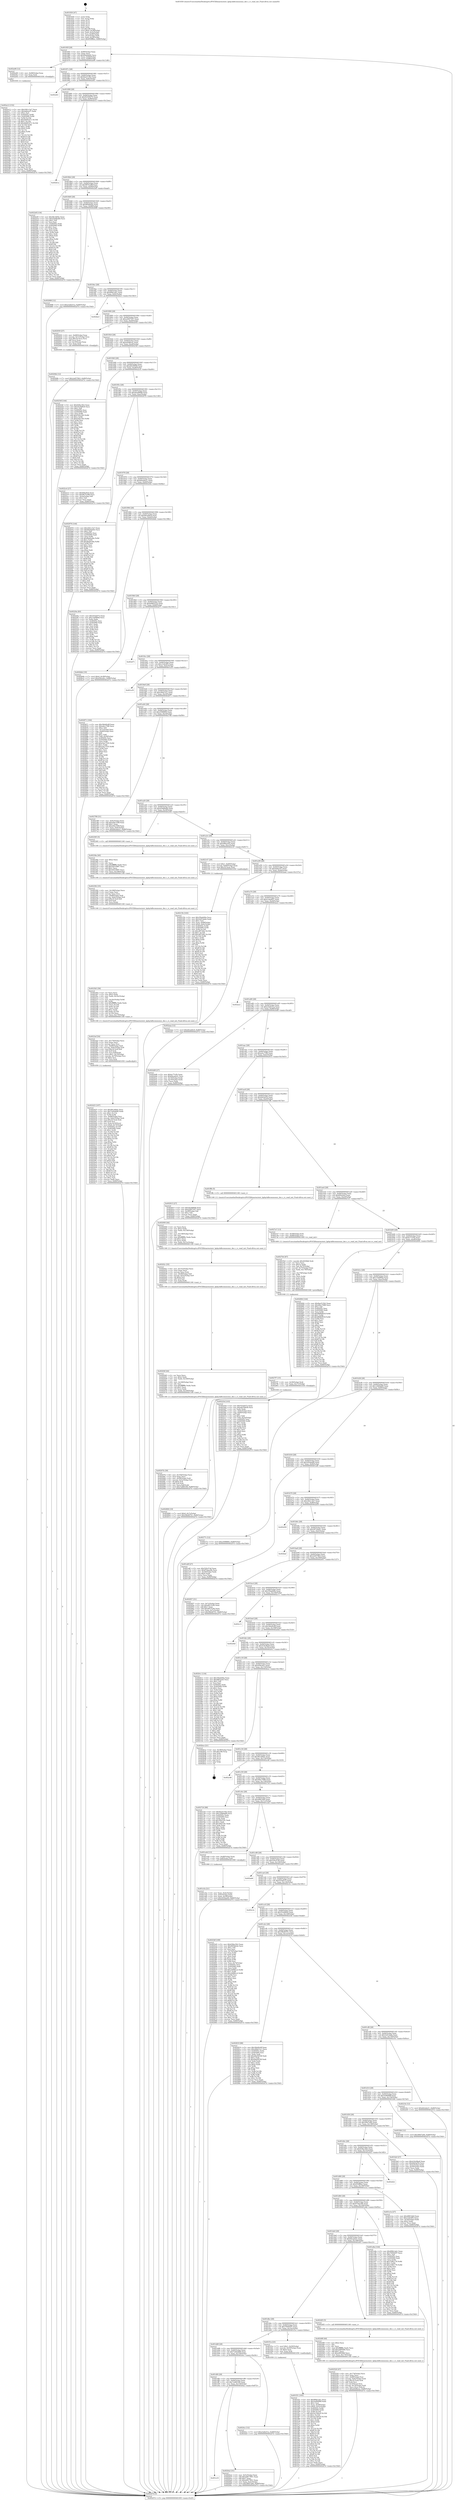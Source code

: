 digraph "0x401830" {
  label = "0x401830 (/mnt/c/Users/mathe/Desktop/tcc/POCII/binaries/extr_kphp-kdbcommonxz_dec.c_rc_read_init_Final-ollvm.out::main(0))"
  labelloc = "t"
  node[shape=record]

  Entry [label="",width=0.3,height=0.3,shape=circle,fillcolor=black,style=filled]
  "0x40185f" [label="{
     0x40185f [29]\l
     | [instrs]\l
     &nbsp;&nbsp;0x40185f \<+3\>: mov -0x80(%rbp),%eax\l
     &nbsp;&nbsp;0x401862 \<+2\>: mov %eax,%ecx\l
     &nbsp;&nbsp;0x401864 \<+6\>: sub $0x84ebde62,%ecx\l
     &nbsp;&nbsp;0x40186a \<+6\>: mov %eax,-0x84(%rbp)\l
     &nbsp;&nbsp;0x401870 \<+6\>: mov %ecx,-0x88(%rbp)\l
     &nbsp;&nbsp;0x401876 \<+6\>: je 0000000000402a06 \<main+0x11d6\>\l
  }"]
  "0x402a06" [label="{
     0x402a06 [12]\l
     | [instrs]\l
     &nbsp;&nbsp;0x402a06 \<+4\>: mov -0x68(%rbp),%rax\l
     &nbsp;&nbsp;0x402a0a \<+3\>: mov %rax,%rdi\l
     &nbsp;&nbsp;0x402a0d \<+5\>: call 0000000000401030 \<free@plt\>\l
     | [calls]\l
     &nbsp;&nbsp;0x401030 \{1\} (unknown)\l
  }"]
  "0x40187c" [label="{
     0x40187c [28]\l
     | [instrs]\l
     &nbsp;&nbsp;0x40187c \<+5\>: jmp 0000000000401881 \<main+0x51\>\l
     &nbsp;&nbsp;0x401881 \<+6\>: mov -0x84(%rbp),%eax\l
     &nbsp;&nbsp;0x401887 \<+5\>: sub $0x8ae513b2,%eax\l
     &nbsp;&nbsp;0x40188c \<+6\>: mov %eax,-0x8c(%rbp)\l
     &nbsp;&nbsp;0x401892 \<+6\>: je 0000000000402d41 \<main+0x1511\>\l
  }"]
  Exit [label="",width=0.3,height=0.3,shape=circle,fillcolor=black,style=filled,peripheries=2]
  "0x402d41" [label="{
     0x402d41\l
  }", style=dashed]
  "0x401898" [label="{
     0x401898 [28]\l
     | [instrs]\l
     &nbsp;&nbsp;0x401898 \<+5\>: jmp 000000000040189d \<main+0x6d\>\l
     &nbsp;&nbsp;0x40189d \<+6\>: mov -0x84(%rbp),%eax\l
     &nbsp;&nbsp;0x4018a3 \<+5\>: sub $0x92359275,%eax\l
     &nbsp;&nbsp;0x4018a8 \<+6\>: mov %eax,-0x90(%rbp)\l
     &nbsp;&nbsp;0x4018ae \<+6\>: je 0000000000402b1a \<main+0x12ea\>\l
  }"]
  "0x402a12" [label="{
     0x402a12 [152]\l
     | [instrs]\l
     &nbsp;&nbsp;0x402a12 \<+5\>: mov $0x24b1c3e7,%ecx\l
     &nbsp;&nbsp;0x402a17 \<+5\>: mov $0xdafeecf7,%edx\l
     &nbsp;&nbsp;0x402a1c \<+3\>: mov $0x1,%sil\l
     &nbsp;&nbsp;0x402a1f \<+8\>: mov 0x40505c,%r8d\l
     &nbsp;&nbsp;0x402a27 \<+8\>: mov 0x405060,%r9d\l
     &nbsp;&nbsp;0x402a2f \<+3\>: mov %r8d,%r10d\l
     &nbsp;&nbsp;0x402a32 \<+7\>: sub $0xd4d91b71,%r10d\l
     &nbsp;&nbsp;0x402a39 \<+4\>: sub $0x1,%r10d\l
     &nbsp;&nbsp;0x402a3d \<+7\>: add $0xd4d91b71,%r10d\l
     &nbsp;&nbsp;0x402a44 \<+4\>: imul %r10d,%r8d\l
     &nbsp;&nbsp;0x402a48 \<+4\>: and $0x1,%r8d\l
     &nbsp;&nbsp;0x402a4c \<+4\>: cmp $0x0,%r8d\l
     &nbsp;&nbsp;0x402a50 \<+4\>: sete %r11b\l
     &nbsp;&nbsp;0x402a54 \<+4\>: cmp $0xa,%r9d\l
     &nbsp;&nbsp;0x402a58 \<+3\>: setl %bl\l
     &nbsp;&nbsp;0x402a5b \<+3\>: mov %r11b,%r14b\l
     &nbsp;&nbsp;0x402a5e \<+4\>: xor $0xff,%r14b\l
     &nbsp;&nbsp;0x402a62 \<+3\>: mov %bl,%r15b\l
     &nbsp;&nbsp;0x402a65 \<+4\>: xor $0xff,%r15b\l
     &nbsp;&nbsp;0x402a69 \<+4\>: xor $0x0,%sil\l
     &nbsp;&nbsp;0x402a6d \<+3\>: mov %r14b,%r12b\l
     &nbsp;&nbsp;0x402a70 \<+4\>: and $0x0,%r12b\l
     &nbsp;&nbsp;0x402a74 \<+3\>: and %sil,%r11b\l
     &nbsp;&nbsp;0x402a77 \<+3\>: mov %r15b,%r13b\l
     &nbsp;&nbsp;0x402a7a \<+4\>: and $0x0,%r13b\l
     &nbsp;&nbsp;0x402a7e \<+3\>: and %sil,%bl\l
     &nbsp;&nbsp;0x402a81 \<+3\>: or %r11b,%r12b\l
     &nbsp;&nbsp;0x402a84 \<+3\>: or %bl,%r13b\l
     &nbsp;&nbsp;0x402a87 \<+3\>: xor %r13b,%r12b\l
     &nbsp;&nbsp;0x402a8a \<+3\>: or %r15b,%r14b\l
     &nbsp;&nbsp;0x402a8d \<+4\>: xor $0xff,%r14b\l
     &nbsp;&nbsp;0x402a91 \<+4\>: or $0x0,%sil\l
     &nbsp;&nbsp;0x402a95 \<+3\>: and %sil,%r14b\l
     &nbsp;&nbsp;0x402a98 \<+3\>: or %r14b,%r12b\l
     &nbsp;&nbsp;0x402a9b \<+4\>: test $0x1,%r12b\l
     &nbsp;&nbsp;0x402a9f \<+3\>: cmovne %edx,%ecx\l
     &nbsp;&nbsp;0x402aa2 \<+3\>: mov %ecx,-0x80(%rbp)\l
     &nbsp;&nbsp;0x402aa5 \<+5\>: jmp 0000000000402d7d \<main+0x154d\>\l
  }"]
  "0x402b1a" [label="{
     0x402b1a\l
  }", style=dashed]
  "0x4018b4" [label="{
     0x4018b4 [28]\l
     | [instrs]\l
     &nbsp;&nbsp;0x4018b4 \<+5\>: jmp 00000000004018b9 \<main+0x89\>\l
     &nbsp;&nbsp;0x4018b9 \<+6\>: mov -0x84(%rbp),%eax\l
     &nbsp;&nbsp;0x4018bf \<+5\>: sub $0x9875cd6f,%eax\l
     &nbsp;&nbsp;0x4018c4 \<+6\>: mov %eax,-0x94(%rbp)\l
     &nbsp;&nbsp;0x4018ca \<+6\>: je 00000000004022df \<main+0xaaf\>\l
  }"]
  "0x40294b" [label="{
     0x40294b [12]\l
     | [instrs]\l
     &nbsp;&nbsp;0x40294b \<+7\>: movl $0x2e6576b3,-0x80(%rbp)\l
     &nbsp;&nbsp;0x402952 \<+5\>: jmp 0000000000402d7d \<main+0x154d\>\l
  }"]
  "0x4022df" [label="{
     0x4022df [134]\l
     | [instrs]\l
     &nbsp;&nbsp;0x4022df \<+5\>: mov $0x48c3d0dc,%eax\l
     &nbsp;&nbsp;0x4022e4 \<+5\>: mov $0xd3ddba8d,%ecx\l
     &nbsp;&nbsp;0x4022e9 \<+2\>: mov $0x1,%dl\l
     &nbsp;&nbsp;0x4022eb \<+2\>: xor %esi,%esi\l
     &nbsp;&nbsp;0x4022ed \<+7\>: mov 0x40505c,%edi\l
     &nbsp;&nbsp;0x4022f4 \<+8\>: mov 0x405060,%r8d\l
     &nbsp;&nbsp;0x4022fc \<+3\>: sub $0x1,%esi\l
     &nbsp;&nbsp;0x4022ff \<+3\>: mov %edi,%r9d\l
     &nbsp;&nbsp;0x402302 \<+3\>: add %esi,%r9d\l
     &nbsp;&nbsp;0x402305 \<+4\>: imul %r9d,%edi\l
     &nbsp;&nbsp;0x402309 \<+3\>: and $0x1,%edi\l
     &nbsp;&nbsp;0x40230c \<+3\>: cmp $0x0,%edi\l
     &nbsp;&nbsp;0x40230f \<+4\>: sete %r10b\l
     &nbsp;&nbsp;0x402313 \<+4\>: cmp $0xa,%r8d\l
     &nbsp;&nbsp;0x402317 \<+4\>: setl %r11b\l
     &nbsp;&nbsp;0x40231b \<+3\>: mov %r10b,%bl\l
     &nbsp;&nbsp;0x40231e \<+3\>: xor $0xff,%bl\l
     &nbsp;&nbsp;0x402321 \<+3\>: mov %r11b,%r14b\l
     &nbsp;&nbsp;0x402324 \<+4\>: xor $0xff,%r14b\l
     &nbsp;&nbsp;0x402328 \<+3\>: xor $0x0,%dl\l
     &nbsp;&nbsp;0x40232b \<+3\>: mov %bl,%r15b\l
     &nbsp;&nbsp;0x40232e \<+4\>: and $0x0,%r15b\l
     &nbsp;&nbsp;0x402332 \<+3\>: and %dl,%r10b\l
     &nbsp;&nbsp;0x402335 \<+3\>: mov %r14b,%r12b\l
     &nbsp;&nbsp;0x402338 \<+4\>: and $0x0,%r12b\l
     &nbsp;&nbsp;0x40233c \<+3\>: and %dl,%r11b\l
     &nbsp;&nbsp;0x40233f \<+3\>: or %r10b,%r15b\l
     &nbsp;&nbsp;0x402342 \<+3\>: or %r11b,%r12b\l
     &nbsp;&nbsp;0x402345 \<+3\>: xor %r12b,%r15b\l
     &nbsp;&nbsp;0x402348 \<+3\>: or %r14b,%bl\l
     &nbsp;&nbsp;0x40234b \<+3\>: xor $0xff,%bl\l
     &nbsp;&nbsp;0x40234e \<+3\>: or $0x0,%dl\l
     &nbsp;&nbsp;0x402351 \<+2\>: and %dl,%bl\l
     &nbsp;&nbsp;0x402353 \<+3\>: or %bl,%r15b\l
     &nbsp;&nbsp;0x402356 \<+4\>: test $0x1,%r15b\l
     &nbsp;&nbsp;0x40235a \<+3\>: cmovne %ecx,%eax\l
     &nbsp;&nbsp;0x40235d \<+3\>: mov %eax,-0x80(%rbp)\l
     &nbsp;&nbsp;0x402360 \<+5\>: jmp 0000000000402d7d \<main+0x154d\>\l
  }"]
  "0x4018d0" [label="{
     0x4018d0 [28]\l
     | [instrs]\l
     &nbsp;&nbsp;0x4018d0 \<+5\>: jmp 00000000004018d5 \<main+0xa5\>\l
     &nbsp;&nbsp;0x4018d5 \<+6\>: mov -0x84(%rbp),%eax\l
     &nbsp;&nbsp;0x4018db \<+5\>: sub $0x993bfe4a,%eax\l
     &nbsp;&nbsp;0x4018e0 \<+6\>: mov %eax,-0x98(%rbp)\l
     &nbsp;&nbsp;0x4018e6 \<+6\>: je 0000000000402688 \<main+0xe58\>\l
  }"]
  "0x402806" [label="{
     0x402806 [19]\l
     | [instrs]\l
     &nbsp;&nbsp;0x402806 \<+7\>: movl $0x0,-0x7c(%rbp)\l
     &nbsp;&nbsp;0x40280d \<+7\>: movl $0x58b48701,-0x80(%rbp)\l
     &nbsp;&nbsp;0x402814 \<+5\>: jmp 0000000000402d7d \<main+0x154d\>\l
  }"]
  "0x402688" [label="{
     0x402688 [12]\l
     | [instrs]\l
     &nbsp;&nbsp;0x402688 \<+7\>: movl $0xe3a6e51a,-0x80(%rbp)\l
     &nbsp;&nbsp;0x40268f \<+5\>: jmp 0000000000402d7d \<main+0x154d\>\l
  }"]
  "0x4018ec" [label="{
     0x4018ec [28]\l
     | [instrs]\l
     &nbsp;&nbsp;0x4018ec \<+5\>: jmp 00000000004018f1 \<main+0xc1\>\l
     &nbsp;&nbsp;0x4018f1 \<+6\>: mov -0x84(%rbp),%eax\l
     &nbsp;&nbsp;0x4018f7 \<+5\>: sub $0x9f4b1ab1,%eax\l
     &nbsp;&nbsp;0x4018fc \<+6\>: mov %eax,-0x9c(%rbp)\l
     &nbsp;&nbsp;0x401902 \<+6\>: je 0000000000402be3 \<main+0x13b3\>\l
  }"]
  "0x4027f7" [label="{
     0x4027f7 [15]\l
     | [instrs]\l
     &nbsp;&nbsp;0x4027f7 \<+4\>: mov -0x58(%rbp),%rdi\l
     &nbsp;&nbsp;0x4027fb \<+6\>: mov %eax,-0x17c(%rbp)\l
     &nbsp;&nbsp;0x402801 \<+5\>: call 0000000000401030 \<free@plt\>\l
     | [calls]\l
     &nbsp;&nbsp;0x401030 \{1\} (unknown)\l
  }"]
  "0x402be3" [label="{
     0x402be3\l
  }", style=dashed]
  "0x401908" [label="{
     0x401908 [28]\l
     | [instrs]\l
     &nbsp;&nbsp;0x401908 \<+5\>: jmp 000000000040190d \<main+0xdd\>\l
     &nbsp;&nbsp;0x40190d \<+6\>: mov -0x84(%rbp),%eax\l
     &nbsp;&nbsp;0x401913 \<+5\>: sub $0xa2607207,%eax\l
     &nbsp;&nbsp;0x401918 \<+6\>: mov %eax,-0xa0(%rbp)\l
     &nbsp;&nbsp;0x40191e \<+6\>: je 0000000000402930 \<main+0x1100\>\l
  }"]
  "0x4027b4" [label="{
     0x4027b4 [67]\l
     | [instrs]\l
     &nbsp;&nbsp;0x4027b4 \<+10\>: movabs $0x4030b6,%rdi\l
     &nbsp;&nbsp;0x4027be \<+2\>: xor %ecx,%ecx\l
     &nbsp;&nbsp;0x4027c0 \<+5\>: mov $0x1a,%edx\l
     &nbsp;&nbsp;0x4027c5 \<+3\>: mov %al,-0x75(%rbp)\l
     &nbsp;&nbsp;0x4027c8 \<+4\>: movsbl -0x75(%rbp),%eax\l
     &nbsp;&nbsp;0x4027cc \<+6\>: mov %edx,-0x178(%rbp)\l
     &nbsp;&nbsp;0x4027d2 \<+1\>: cltd\l
     &nbsp;&nbsp;0x4027d3 \<+7\>: mov -0x178(%rbp),%r8d\l
     &nbsp;&nbsp;0x4027da \<+3\>: idiv %r8d\l
     &nbsp;&nbsp;0x4027dd \<+3\>: mov %ecx,%r9d\l
     &nbsp;&nbsp;0x4027e0 \<+3\>: sub %edx,%r9d\l
     &nbsp;&nbsp;0x4027e3 \<+2\>: mov %ecx,%edx\l
     &nbsp;&nbsp;0x4027e5 \<+3\>: sub $0x61,%edx\l
     &nbsp;&nbsp;0x4027e8 \<+3\>: add %edx,%r9d\l
     &nbsp;&nbsp;0x4027eb \<+3\>: sub %r9d,%ecx\l
     &nbsp;&nbsp;0x4027ee \<+2\>: mov %ecx,%esi\l
     &nbsp;&nbsp;0x4027f0 \<+2\>: mov $0x0,%al\l
     &nbsp;&nbsp;0x4027f2 \<+5\>: call 0000000000401040 \<printf@plt\>\l
     | [calls]\l
     &nbsp;&nbsp;0x401040 \{1\} (unknown)\l
  }"]
  "0x402930" [label="{
     0x402930 [27]\l
     | [instrs]\l
     &nbsp;&nbsp;0x402930 \<+4\>: mov -0x68(%rbp),%rax\l
     &nbsp;&nbsp;0x402934 \<+4\>: movslq -0x7c(%rbp),%rcx\l
     &nbsp;&nbsp;0x402938 \<+4\>: imul $0x18,%rcx,%rcx\l
     &nbsp;&nbsp;0x40293c \<+3\>: add %rcx,%rax\l
     &nbsp;&nbsp;0x40293f \<+4\>: mov 0x10(%rax),%rax\l
     &nbsp;&nbsp;0x402943 \<+3\>: mov %rax,%rdi\l
     &nbsp;&nbsp;0x402946 \<+5\>: call 0000000000401030 \<free@plt\>\l
     | [calls]\l
     &nbsp;&nbsp;0x401030 \{1\} (unknown)\l
  }"]
  "0x401924" [label="{
     0x401924 [28]\l
     | [instrs]\l
     &nbsp;&nbsp;0x401924 \<+5\>: jmp 0000000000401929 \<main+0xf9\>\l
     &nbsp;&nbsp;0x401929 \<+6\>: mov -0x84(%rbp),%eax\l
     &nbsp;&nbsp;0x40192f \<+5\>: sub $0xa428bcac,%eax\l
     &nbsp;&nbsp;0x401934 \<+6\>: mov %eax,-0xa4(%rbp)\l
     &nbsp;&nbsp;0x40193a \<+6\>: je 000000000040254f \<main+0xd1f\>\l
  }"]
  "0x402520" [label="{
     0x402520 [47]\l
     | [instrs]\l
     &nbsp;&nbsp;0x402520 \<+6\>: mov -0x174(%rbp),%ecx\l
     &nbsp;&nbsp;0x402526 \<+3\>: imul %eax,%ecx\l
     &nbsp;&nbsp;0x402529 \<+4\>: mov -0x68(%rbp),%rsi\l
     &nbsp;&nbsp;0x40252d \<+4\>: movslq -0x6c(%rbp),%rdi\l
     &nbsp;&nbsp;0x402531 \<+4\>: imul $0x18,%rdi,%rdi\l
     &nbsp;&nbsp;0x402535 \<+3\>: add %rdi,%rsi\l
     &nbsp;&nbsp;0x402538 \<+4\>: mov 0x10(%rsi),%rsi\l
     &nbsp;&nbsp;0x40253c \<+4\>: movslq -0x74(%rbp),%rdi\l
     &nbsp;&nbsp;0x402540 \<+3\>: mov %ecx,(%rsi,%rdi,4)\l
     &nbsp;&nbsp;0x402543 \<+7\>: movl $0xa428bcac,-0x80(%rbp)\l
     &nbsp;&nbsp;0x40254a \<+5\>: jmp 0000000000402d7d \<main+0x154d\>\l
  }"]
  "0x40254f" [label="{
     0x40254f [144]\l
     | [instrs]\l
     &nbsp;&nbsp;0x40254f \<+5\>: mov $0x638ec5b2,%eax\l
     &nbsp;&nbsp;0x402554 \<+5\>: mov $0x55c8d9c6,%ecx\l
     &nbsp;&nbsp;0x402559 \<+2\>: mov $0x1,%dl\l
     &nbsp;&nbsp;0x40255b \<+7\>: mov 0x40505c,%esi\l
     &nbsp;&nbsp;0x402562 \<+7\>: mov 0x405060,%edi\l
     &nbsp;&nbsp;0x402569 \<+3\>: mov %esi,%r8d\l
     &nbsp;&nbsp;0x40256c \<+7\>: add $0xf182c343,%r8d\l
     &nbsp;&nbsp;0x402573 \<+4\>: sub $0x1,%r8d\l
     &nbsp;&nbsp;0x402577 \<+7\>: sub $0xf182c343,%r8d\l
     &nbsp;&nbsp;0x40257e \<+4\>: imul %r8d,%esi\l
     &nbsp;&nbsp;0x402582 \<+3\>: and $0x1,%esi\l
     &nbsp;&nbsp;0x402585 \<+3\>: cmp $0x0,%esi\l
     &nbsp;&nbsp;0x402588 \<+4\>: sete %r9b\l
     &nbsp;&nbsp;0x40258c \<+3\>: cmp $0xa,%edi\l
     &nbsp;&nbsp;0x40258f \<+4\>: setl %r10b\l
     &nbsp;&nbsp;0x402593 \<+3\>: mov %r9b,%r11b\l
     &nbsp;&nbsp;0x402596 \<+4\>: xor $0xff,%r11b\l
     &nbsp;&nbsp;0x40259a \<+3\>: mov %r10b,%bl\l
     &nbsp;&nbsp;0x40259d \<+3\>: xor $0xff,%bl\l
     &nbsp;&nbsp;0x4025a0 \<+3\>: xor $0x0,%dl\l
     &nbsp;&nbsp;0x4025a3 \<+3\>: mov %r11b,%r14b\l
     &nbsp;&nbsp;0x4025a6 \<+4\>: and $0x0,%r14b\l
     &nbsp;&nbsp;0x4025aa \<+3\>: and %dl,%r9b\l
     &nbsp;&nbsp;0x4025ad \<+3\>: mov %bl,%r15b\l
     &nbsp;&nbsp;0x4025b0 \<+4\>: and $0x0,%r15b\l
     &nbsp;&nbsp;0x4025b4 \<+3\>: and %dl,%r10b\l
     &nbsp;&nbsp;0x4025b7 \<+3\>: or %r9b,%r14b\l
     &nbsp;&nbsp;0x4025ba \<+3\>: or %r10b,%r15b\l
     &nbsp;&nbsp;0x4025bd \<+3\>: xor %r15b,%r14b\l
     &nbsp;&nbsp;0x4025c0 \<+3\>: or %bl,%r11b\l
     &nbsp;&nbsp;0x4025c3 \<+4\>: xor $0xff,%r11b\l
     &nbsp;&nbsp;0x4025c7 \<+3\>: or $0x0,%dl\l
     &nbsp;&nbsp;0x4025ca \<+3\>: and %dl,%r11b\l
     &nbsp;&nbsp;0x4025cd \<+3\>: or %r11b,%r14b\l
     &nbsp;&nbsp;0x4025d0 \<+4\>: test $0x1,%r14b\l
     &nbsp;&nbsp;0x4025d4 \<+3\>: cmovne %ecx,%eax\l
     &nbsp;&nbsp;0x4025d7 \<+3\>: mov %eax,-0x80(%rbp)\l
     &nbsp;&nbsp;0x4025da \<+5\>: jmp 0000000000402d7d \<main+0x154d\>\l
  }"]
  "0x401940" [label="{
     0x401940 [28]\l
     | [instrs]\l
     &nbsp;&nbsp;0x401940 \<+5\>: jmp 0000000000401945 \<main+0x115\>\l
     &nbsp;&nbsp;0x401945 \<+6\>: mov -0x84(%rbp),%eax\l
     &nbsp;&nbsp;0x40194b \<+5\>: sub $0xa8230658,%eax\l
     &nbsp;&nbsp;0x401950 \<+6\>: mov %eax,-0xa8(%rbp)\l
     &nbsp;&nbsp;0x401956 \<+6\>: je 00000000004022c4 \<main+0xa94\>\l
  }"]
  "0x4024f8" [label="{
     0x4024f8 [40]\l
     | [instrs]\l
     &nbsp;&nbsp;0x4024f8 \<+5\>: mov $0x2,%ecx\l
     &nbsp;&nbsp;0x4024fd \<+1\>: cltd\l
     &nbsp;&nbsp;0x4024fe \<+2\>: idiv %ecx\l
     &nbsp;&nbsp;0x402500 \<+6\>: imul $0xfffffffe,%edx,%ecx\l
     &nbsp;&nbsp;0x402506 \<+6\>: add $0xa4f93fd0,%ecx\l
     &nbsp;&nbsp;0x40250c \<+3\>: add $0x1,%ecx\l
     &nbsp;&nbsp;0x40250f \<+6\>: sub $0xa4f93fd0,%ecx\l
     &nbsp;&nbsp;0x402515 \<+6\>: mov %ecx,-0x174(%rbp)\l
     &nbsp;&nbsp;0x40251b \<+5\>: call 0000000000401160 \<next_i\>\l
     | [calls]\l
     &nbsp;&nbsp;0x401160 \{1\} (/mnt/c/Users/mathe/Desktop/tcc/POCII/binaries/extr_kphp-kdbcommonxz_dec.c_rc_read_init_Final-ollvm.out::next_i)\l
  }"]
  "0x4022c4" [label="{
     0x4022c4 [27]\l
     | [instrs]\l
     &nbsp;&nbsp;0x4022c4 \<+5\>: mov $0x604c8e4,%eax\l
     &nbsp;&nbsp;0x4022c9 \<+5\>: mov $0x9875cd6f,%ecx\l
     &nbsp;&nbsp;0x4022ce \<+3\>: mov -0x2a(%rbp),%dl\l
     &nbsp;&nbsp;0x4022d1 \<+3\>: test $0x1,%dl\l
     &nbsp;&nbsp;0x4022d4 \<+3\>: cmovne %ecx,%eax\l
     &nbsp;&nbsp;0x4022d7 \<+3\>: mov %eax,-0x80(%rbp)\l
     &nbsp;&nbsp;0x4022da \<+5\>: jmp 0000000000402d7d \<main+0x154d\>\l
  }"]
  "0x40195c" [label="{
     0x40195c [28]\l
     | [instrs]\l
     &nbsp;&nbsp;0x40195c \<+5\>: jmp 0000000000401961 \<main+0x131\>\l
     &nbsp;&nbsp;0x401961 \<+6\>: mov -0x84(%rbp),%eax\l
     &nbsp;&nbsp;0x401967 \<+5\>: sub $0xabe488d8,%eax\l
     &nbsp;&nbsp;0x40196c \<+6\>: mov %eax,-0xac(%rbp)\l
     &nbsp;&nbsp;0x401972 \<+6\>: je 0000000000402976 \<main+0x1146\>\l
  }"]
  "0x402425" [label="{
     0x402425 [167]\l
     | [instrs]\l
     &nbsp;&nbsp;0x402425 \<+5\>: mov $0x48c3d0dc,%ecx\l
     &nbsp;&nbsp;0x40242a \<+5\>: mov $0x7a40a848,%edx\l
     &nbsp;&nbsp;0x40242f \<+3\>: mov $0x1,%r11b\l
     &nbsp;&nbsp;0x402432 \<+3\>: xor %r9d,%r9d\l
     &nbsp;&nbsp;0x402435 \<+4\>: mov -0x68(%rbp),%rsi\l
     &nbsp;&nbsp;0x402439 \<+4\>: movslq -0x6c(%rbp),%rdi\l
     &nbsp;&nbsp;0x40243d \<+4\>: imul $0x18,%rdi,%rdi\l
     &nbsp;&nbsp;0x402441 \<+3\>: add %rdi,%rsi\l
     &nbsp;&nbsp;0x402444 \<+4\>: mov %rax,0x10(%rsi)\l
     &nbsp;&nbsp;0x402448 \<+7\>: movl $0x0,-0x74(%rbp)\l
     &nbsp;&nbsp;0x40244f \<+8\>: mov 0x40505c,%r10d\l
     &nbsp;&nbsp;0x402457 \<+7\>: mov 0x405060,%ebx\l
     &nbsp;&nbsp;0x40245e \<+4\>: sub $0x1,%r9d\l
     &nbsp;&nbsp;0x402462 \<+3\>: mov %r10d,%r14d\l
     &nbsp;&nbsp;0x402465 \<+3\>: add %r9d,%r14d\l
     &nbsp;&nbsp;0x402468 \<+4\>: imul %r14d,%r10d\l
     &nbsp;&nbsp;0x40246c \<+4\>: and $0x1,%r10d\l
     &nbsp;&nbsp;0x402470 \<+4\>: cmp $0x0,%r10d\l
     &nbsp;&nbsp;0x402474 \<+4\>: sete %r15b\l
     &nbsp;&nbsp;0x402478 \<+3\>: cmp $0xa,%ebx\l
     &nbsp;&nbsp;0x40247b \<+4\>: setl %r12b\l
     &nbsp;&nbsp;0x40247f \<+3\>: mov %r15b,%r13b\l
     &nbsp;&nbsp;0x402482 \<+4\>: xor $0xff,%r13b\l
     &nbsp;&nbsp;0x402486 \<+3\>: mov %r12b,%al\l
     &nbsp;&nbsp;0x402489 \<+2\>: xor $0xff,%al\l
     &nbsp;&nbsp;0x40248b \<+4\>: xor $0x0,%r11b\l
     &nbsp;&nbsp;0x40248f \<+3\>: mov %r13b,%sil\l
     &nbsp;&nbsp;0x402492 \<+4\>: and $0x0,%sil\l
     &nbsp;&nbsp;0x402496 \<+3\>: and %r11b,%r15b\l
     &nbsp;&nbsp;0x402499 \<+3\>: mov %al,%dil\l
     &nbsp;&nbsp;0x40249c \<+4\>: and $0x0,%dil\l
     &nbsp;&nbsp;0x4024a0 \<+3\>: and %r11b,%r12b\l
     &nbsp;&nbsp;0x4024a3 \<+3\>: or %r15b,%sil\l
     &nbsp;&nbsp;0x4024a6 \<+3\>: or %r12b,%dil\l
     &nbsp;&nbsp;0x4024a9 \<+3\>: xor %dil,%sil\l
     &nbsp;&nbsp;0x4024ac \<+3\>: or %al,%r13b\l
     &nbsp;&nbsp;0x4024af \<+4\>: xor $0xff,%r13b\l
     &nbsp;&nbsp;0x4024b3 \<+4\>: or $0x0,%r11b\l
     &nbsp;&nbsp;0x4024b7 \<+3\>: and %r11b,%r13b\l
     &nbsp;&nbsp;0x4024ba \<+3\>: or %r13b,%sil\l
     &nbsp;&nbsp;0x4024bd \<+4\>: test $0x1,%sil\l
     &nbsp;&nbsp;0x4024c1 \<+3\>: cmovne %edx,%ecx\l
     &nbsp;&nbsp;0x4024c4 \<+3\>: mov %ecx,-0x80(%rbp)\l
     &nbsp;&nbsp;0x4024c7 \<+5\>: jmp 0000000000402d7d \<main+0x154d\>\l
  }"]
  "0x402976" [label="{
     0x402976 [144]\l
     | [instrs]\l
     &nbsp;&nbsp;0x402976 \<+5\>: mov $0x24b1c3e7,%eax\l
     &nbsp;&nbsp;0x40297b \<+5\>: mov $0x84ebde62,%ecx\l
     &nbsp;&nbsp;0x402980 \<+2\>: mov $0x1,%dl\l
     &nbsp;&nbsp;0x402982 \<+7\>: mov 0x40505c,%esi\l
     &nbsp;&nbsp;0x402989 \<+7\>: mov 0x405060,%edi\l
     &nbsp;&nbsp;0x402990 \<+3\>: mov %esi,%r8d\l
     &nbsp;&nbsp;0x402993 \<+7\>: sub $0xdba6ce8a,%r8d\l
     &nbsp;&nbsp;0x40299a \<+4\>: sub $0x1,%r8d\l
     &nbsp;&nbsp;0x40299e \<+7\>: add $0xdba6ce8a,%r8d\l
     &nbsp;&nbsp;0x4029a5 \<+4\>: imul %r8d,%esi\l
     &nbsp;&nbsp;0x4029a9 \<+3\>: and $0x1,%esi\l
     &nbsp;&nbsp;0x4029ac \<+3\>: cmp $0x0,%esi\l
     &nbsp;&nbsp;0x4029af \<+4\>: sete %r9b\l
     &nbsp;&nbsp;0x4029b3 \<+3\>: cmp $0xa,%edi\l
     &nbsp;&nbsp;0x4029b6 \<+4\>: setl %r10b\l
     &nbsp;&nbsp;0x4029ba \<+3\>: mov %r9b,%r11b\l
     &nbsp;&nbsp;0x4029bd \<+4\>: xor $0xff,%r11b\l
     &nbsp;&nbsp;0x4029c1 \<+3\>: mov %r10b,%bl\l
     &nbsp;&nbsp;0x4029c4 \<+3\>: xor $0xff,%bl\l
     &nbsp;&nbsp;0x4029c7 \<+3\>: xor $0x1,%dl\l
     &nbsp;&nbsp;0x4029ca \<+3\>: mov %r11b,%r14b\l
     &nbsp;&nbsp;0x4029cd \<+4\>: and $0xff,%r14b\l
     &nbsp;&nbsp;0x4029d1 \<+3\>: and %dl,%r9b\l
     &nbsp;&nbsp;0x4029d4 \<+3\>: mov %bl,%r15b\l
     &nbsp;&nbsp;0x4029d7 \<+4\>: and $0xff,%r15b\l
     &nbsp;&nbsp;0x4029db \<+3\>: and %dl,%r10b\l
     &nbsp;&nbsp;0x4029de \<+3\>: or %r9b,%r14b\l
     &nbsp;&nbsp;0x4029e1 \<+3\>: or %r10b,%r15b\l
     &nbsp;&nbsp;0x4029e4 \<+3\>: xor %r15b,%r14b\l
     &nbsp;&nbsp;0x4029e7 \<+3\>: or %bl,%r11b\l
     &nbsp;&nbsp;0x4029ea \<+4\>: xor $0xff,%r11b\l
     &nbsp;&nbsp;0x4029ee \<+3\>: or $0x1,%dl\l
     &nbsp;&nbsp;0x4029f1 \<+3\>: and %dl,%r11b\l
     &nbsp;&nbsp;0x4029f4 \<+3\>: or %r11b,%r14b\l
     &nbsp;&nbsp;0x4029f7 \<+4\>: test $0x1,%r14b\l
     &nbsp;&nbsp;0x4029fb \<+3\>: cmovne %ecx,%eax\l
     &nbsp;&nbsp;0x4029fe \<+3\>: mov %eax,-0x80(%rbp)\l
     &nbsp;&nbsp;0x402a01 \<+5\>: jmp 0000000000402d7d \<main+0x154d\>\l
  }"]
  "0x401978" [label="{
     0x401978 [28]\l
     | [instrs]\l
     &nbsp;&nbsp;0x401978 \<+5\>: jmp 000000000040197d \<main+0x14d\>\l
     &nbsp;&nbsp;0x40197d \<+6\>: mov -0x84(%rbp),%eax\l
     &nbsp;&nbsp;0x401983 \<+5\>: sub $0xb6cbde21,%eax\l
     &nbsp;&nbsp;0x401988 \<+6\>: mov %eax,-0xb0(%rbp)\l
     &nbsp;&nbsp;0x40198e \<+6\>: je 000000000040220a \<main+0x9da\>\l
  }"]
  "0x4023ef" [label="{
     0x4023ef [54]\l
     | [instrs]\l
     &nbsp;&nbsp;0x4023ef \<+6\>: mov -0x170(%rbp),%ecx\l
     &nbsp;&nbsp;0x4023f5 \<+3\>: imul %eax,%ecx\l
     &nbsp;&nbsp;0x4023f8 \<+3\>: movslq %ecx,%rsi\l
     &nbsp;&nbsp;0x4023fb \<+4\>: mov -0x68(%rbp),%rdi\l
     &nbsp;&nbsp;0x4023ff \<+4\>: movslq -0x6c(%rbp),%r8\l
     &nbsp;&nbsp;0x402403 \<+4\>: imul $0x18,%r8,%r8\l
     &nbsp;&nbsp;0x402407 \<+3\>: add %r8,%rdi\l
     &nbsp;&nbsp;0x40240a \<+4\>: mov %rsi,0x8(%rdi)\l
     &nbsp;&nbsp;0x40240e \<+7\>: movl $0x1,-0x70(%rbp)\l
     &nbsp;&nbsp;0x402415 \<+4\>: movslq -0x70(%rbp),%rsi\l
     &nbsp;&nbsp;0x402419 \<+4\>: shl $0x2,%rsi\l
     &nbsp;&nbsp;0x40241d \<+3\>: mov %rsi,%rdi\l
     &nbsp;&nbsp;0x402420 \<+5\>: call 0000000000401050 \<malloc@plt\>\l
     | [calls]\l
     &nbsp;&nbsp;0x401050 \{1\} (unknown)\l
  }"]
  "0x40220a" [label="{
     0x40220a [83]\l
     | [instrs]\l
     &nbsp;&nbsp;0x40220a \<+5\>: mov $0x553af372,%eax\l
     &nbsp;&nbsp;0x40220f \<+5\>: mov $0x15d4f84d,%ecx\l
     &nbsp;&nbsp;0x402214 \<+2\>: xor %edx,%edx\l
     &nbsp;&nbsp;0x402216 \<+7\>: mov 0x40505c,%esi\l
     &nbsp;&nbsp;0x40221d \<+7\>: mov 0x405060,%edi\l
     &nbsp;&nbsp;0x402224 \<+3\>: sub $0x1,%edx\l
     &nbsp;&nbsp;0x402227 \<+3\>: mov %esi,%r8d\l
     &nbsp;&nbsp;0x40222a \<+3\>: add %edx,%r8d\l
     &nbsp;&nbsp;0x40222d \<+4\>: imul %r8d,%esi\l
     &nbsp;&nbsp;0x402231 \<+3\>: and $0x1,%esi\l
     &nbsp;&nbsp;0x402234 \<+3\>: cmp $0x0,%esi\l
     &nbsp;&nbsp;0x402237 \<+4\>: sete %r9b\l
     &nbsp;&nbsp;0x40223b \<+3\>: cmp $0xa,%edi\l
     &nbsp;&nbsp;0x40223e \<+4\>: setl %r10b\l
     &nbsp;&nbsp;0x402242 \<+3\>: mov %r9b,%r11b\l
     &nbsp;&nbsp;0x402245 \<+3\>: and %r10b,%r11b\l
     &nbsp;&nbsp;0x402248 \<+3\>: xor %r10b,%r9b\l
     &nbsp;&nbsp;0x40224b \<+3\>: or %r9b,%r11b\l
     &nbsp;&nbsp;0x40224e \<+4\>: test $0x1,%r11b\l
     &nbsp;&nbsp;0x402252 \<+3\>: cmovne %ecx,%eax\l
     &nbsp;&nbsp;0x402255 \<+3\>: mov %eax,-0x80(%rbp)\l
     &nbsp;&nbsp;0x402258 \<+5\>: jmp 0000000000402d7d \<main+0x154d\>\l
  }"]
  "0x401994" [label="{
     0x401994 [28]\l
     | [instrs]\l
     &nbsp;&nbsp;0x401994 \<+5\>: jmp 0000000000401999 \<main+0x169\>\l
     &nbsp;&nbsp;0x401999 \<+6\>: mov -0x84(%rbp),%eax\l
     &nbsp;&nbsp;0x40199f \<+5\>: sub $0xb9cab6c8,%eax\l
     &nbsp;&nbsp;0x4019a4 \<+6\>: mov %eax,-0xb4(%rbp)\l
     &nbsp;&nbsp;0x4019aa \<+6\>: je 0000000000402bbb \<main+0x138b\>\l
  }"]
  "0x4023b5" [label="{
     0x4023b5 [58]\l
     | [instrs]\l
     &nbsp;&nbsp;0x4023b5 \<+2\>: xor %ecx,%ecx\l
     &nbsp;&nbsp;0x4023b7 \<+5\>: mov $0x2,%edx\l
     &nbsp;&nbsp;0x4023bc \<+6\>: mov %edx,-0x16c(%rbp)\l
     &nbsp;&nbsp;0x4023c2 \<+1\>: cltd\l
     &nbsp;&nbsp;0x4023c3 \<+7\>: mov -0x16c(%rbp),%r9d\l
     &nbsp;&nbsp;0x4023ca \<+3\>: idiv %r9d\l
     &nbsp;&nbsp;0x4023cd \<+6\>: imul $0xfffffffe,%edx,%edx\l
     &nbsp;&nbsp;0x4023d3 \<+3\>: mov %ecx,%r10d\l
     &nbsp;&nbsp;0x4023d6 \<+3\>: sub %edx,%r10d\l
     &nbsp;&nbsp;0x4023d9 \<+2\>: mov %ecx,%edx\l
     &nbsp;&nbsp;0x4023db \<+3\>: sub $0x1,%edx\l
     &nbsp;&nbsp;0x4023de \<+3\>: add %edx,%r10d\l
     &nbsp;&nbsp;0x4023e1 \<+3\>: sub %r10d,%ecx\l
     &nbsp;&nbsp;0x4023e4 \<+6\>: mov %ecx,-0x170(%rbp)\l
     &nbsp;&nbsp;0x4023ea \<+5\>: call 0000000000401160 \<next_i\>\l
     | [calls]\l
     &nbsp;&nbsp;0x401160 \{1\} (/mnt/c/Users/mathe/Desktop/tcc/POCII/binaries/extr_kphp-kdbcommonxz_dec.c_rc_read_init_Final-ollvm.out::next_i)\l
  }"]
  "0x402bbb" [label="{
     0x402bbb [19]\l
     | [instrs]\l
     &nbsp;&nbsp;0x402bbb \<+7\>: movl $0x0,-0x38(%rbp)\l
     &nbsp;&nbsp;0x402bc2 \<+7\>: movl $0x456cefcc,-0x80(%rbp)\l
     &nbsp;&nbsp;0x402bc9 \<+5\>: jmp 0000000000402d7d \<main+0x154d\>\l
  }"]
  "0x4019b0" [label="{
     0x4019b0 [28]\l
     | [instrs]\l
     &nbsp;&nbsp;0x4019b0 \<+5\>: jmp 00000000004019b5 \<main+0x185\>\l
     &nbsp;&nbsp;0x4019b5 \<+6\>: mov -0x84(%rbp),%eax\l
     &nbsp;&nbsp;0x4019bb \<+5\>: sub $0xbd80231b,%eax\l
     &nbsp;&nbsp;0x4019c0 \<+6\>: mov %eax,-0xb8(%rbp)\l
     &nbsp;&nbsp;0x4019c6 \<+6\>: je 0000000000402d71 \<main+0x1541\>\l
  }"]
  "0x402392" [label="{
     0x402392 [35]\l
     | [instrs]\l
     &nbsp;&nbsp;0x402392 \<+6\>: mov -0x168(%rbp),%ecx\l
     &nbsp;&nbsp;0x402398 \<+3\>: imul %eax,%ecx\l
     &nbsp;&nbsp;0x40239b \<+3\>: movslq %ecx,%rsi\l
     &nbsp;&nbsp;0x40239e \<+4\>: mov -0x68(%rbp),%rdi\l
     &nbsp;&nbsp;0x4023a2 \<+4\>: movslq -0x6c(%rbp),%r8\l
     &nbsp;&nbsp;0x4023a6 \<+4\>: imul $0x18,%r8,%r8\l
     &nbsp;&nbsp;0x4023aa \<+3\>: add %r8,%rdi\l
     &nbsp;&nbsp;0x4023ad \<+3\>: mov %rsi,(%rdi)\l
     &nbsp;&nbsp;0x4023b0 \<+5\>: call 0000000000401160 \<next_i\>\l
     | [calls]\l
     &nbsp;&nbsp;0x401160 \{1\} (/mnt/c/Users/mathe/Desktop/tcc/POCII/binaries/extr_kphp-kdbcommonxz_dec.c_rc_read_init_Final-ollvm.out::next_i)\l
  }"]
  "0x402d71" [label="{
     0x402d71\l
  }", style=dashed]
  "0x4019cc" [label="{
     0x4019cc [28]\l
     | [instrs]\l
     &nbsp;&nbsp;0x4019cc \<+5\>: jmp 00000000004019d1 \<main+0x1a1\>\l
     &nbsp;&nbsp;0x4019d1 \<+6\>: mov -0x84(%rbp),%eax\l
     &nbsp;&nbsp;0x4019d7 \<+5\>: sub $0xc3c6c8f3,%eax\l
     &nbsp;&nbsp;0x4019dc \<+6\>: mov %eax,-0xbc(%rbp)\l
     &nbsp;&nbsp;0x4019e2 \<+6\>: je 0000000000401e35 \<main+0x605\>\l
  }"]
  "0x40236a" [label="{
     0x40236a [40]\l
     | [instrs]\l
     &nbsp;&nbsp;0x40236a \<+5\>: mov $0x2,%ecx\l
     &nbsp;&nbsp;0x40236f \<+1\>: cltd\l
     &nbsp;&nbsp;0x402370 \<+2\>: idiv %ecx\l
     &nbsp;&nbsp;0x402372 \<+6\>: imul $0xfffffffe,%edx,%ecx\l
     &nbsp;&nbsp;0x402378 \<+6\>: add $0x5d510997,%ecx\l
     &nbsp;&nbsp;0x40237e \<+3\>: add $0x1,%ecx\l
     &nbsp;&nbsp;0x402381 \<+6\>: sub $0x5d510997,%ecx\l
     &nbsp;&nbsp;0x402387 \<+6\>: mov %ecx,-0x168(%rbp)\l
     &nbsp;&nbsp;0x40238d \<+5\>: call 0000000000401160 \<next_i\>\l
     | [calls]\l
     &nbsp;&nbsp;0x401160 \{1\} (/mnt/c/Users/mathe/Desktop/tcc/POCII/binaries/extr_kphp-kdbcommonxz_dec.c_rc_read_init_Final-ollvm.out::next_i)\l
  }"]
  "0x401e35" [label="{
     0x401e35\l
  }", style=dashed]
  "0x4019e8" [label="{
     0x4019e8 [28]\l
     | [instrs]\l
     &nbsp;&nbsp;0x4019e8 \<+5\>: jmp 00000000004019ed \<main+0x1bd\>\l
     &nbsp;&nbsp;0x4019ed \<+6\>: mov -0x84(%rbp),%eax\l
     &nbsp;&nbsp;0x4019f3 \<+5\>: sub $0xc84d13c1,%eax\l
     &nbsp;&nbsp;0x4019f8 \<+6\>: mov %eax,-0xc0(%rbp)\l
     &nbsp;&nbsp;0x4019fe \<+6\>: je 0000000000402871 \<main+0x1041\>\l
  }"]
  "0x40215b" [label="{
     0x40215b [163]\l
     | [instrs]\l
     &nbsp;&nbsp;0x40215b \<+5\>: mov $0x35bab00a,%ecx\l
     &nbsp;&nbsp;0x402160 \<+5\>: mov $0x5e914a8a,%edx\l
     &nbsp;&nbsp;0x402165 \<+3\>: mov $0x1,%sil\l
     &nbsp;&nbsp;0x402168 \<+4\>: mov %rax,-0x68(%rbp)\l
     &nbsp;&nbsp;0x40216c \<+7\>: movl $0x0,-0x6c(%rbp)\l
     &nbsp;&nbsp;0x402173 \<+8\>: mov 0x40505c,%r8d\l
     &nbsp;&nbsp;0x40217b \<+8\>: mov 0x405060,%r9d\l
     &nbsp;&nbsp;0x402183 \<+3\>: mov %r8d,%r10d\l
     &nbsp;&nbsp;0x402186 \<+7\>: sub $0xc6f7cfb2,%r10d\l
     &nbsp;&nbsp;0x40218d \<+4\>: sub $0x1,%r10d\l
     &nbsp;&nbsp;0x402191 \<+7\>: add $0xc6f7cfb2,%r10d\l
     &nbsp;&nbsp;0x402198 \<+4\>: imul %r10d,%r8d\l
     &nbsp;&nbsp;0x40219c \<+4\>: and $0x1,%r8d\l
     &nbsp;&nbsp;0x4021a0 \<+4\>: cmp $0x0,%r8d\l
     &nbsp;&nbsp;0x4021a4 \<+4\>: sete %r11b\l
     &nbsp;&nbsp;0x4021a8 \<+4\>: cmp $0xa,%r9d\l
     &nbsp;&nbsp;0x4021ac \<+3\>: setl %bl\l
     &nbsp;&nbsp;0x4021af \<+3\>: mov %r11b,%r14b\l
     &nbsp;&nbsp;0x4021b2 \<+4\>: xor $0xff,%r14b\l
     &nbsp;&nbsp;0x4021b6 \<+3\>: mov %bl,%r15b\l
     &nbsp;&nbsp;0x4021b9 \<+4\>: xor $0xff,%r15b\l
     &nbsp;&nbsp;0x4021bd \<+4\>: xor $0x0,%sil\l
     &nbsp;&nbsp;0x4021c1 \<+3\>: mov %r14b,%r12b\l
     &nbsp;&nbsp;0x4021c4 \<+4\>: and $0x0,%r12b\l
     &nbsp;&nbsp;0x4021c8 \<+3\>: and %sil,%r11b\l
     &nbsp;&nbsp;0x4021cb \<+3\>: mov %r15b,%r13b\l
     &nbsp;&nbsp;0x4021ce \<+4\>: and $0x0,%r13b\l
     &nbsp;&nbsp;0x4021d2 \<+3\>: and %sil,%bl\l
     &nbsp;&nbsp;0x4021d5 \<+3\>: or %r11b,%r12b\l
     &nbsp;&nbsp;0x4021d8 \<+3\>: or %bl,%r13b\l
     &nbsp;&nbsp;0x4021db \<+3\>: xor %r13b,%r12b\l
     &nbsp;&nbsp;0x4021de \<+3\>: or %r15b,%r14b\l
     &nbsp;&nbsp;0x4021e1 \<+4\>: xor $0xff,%r14b\l
     &nbsp;&nbsp;0x4021e5 \<+4\>: or $0x0,%sil\l
     &nbsp;&nbsp;0x4021e9 \<+3\>: and %sil,%r14b\l
     &nbsp;&nbsp;0x4021ec \<+3\>: or %r14b,%r12b\l
     &nbsp;&nbsp;0x4021ef \<+4\>: test $0x1,%r12b\l
     &nbsp;&nbsp;0x4021f3 \<+3\>: cmovne %edx,%ecx\l
     &nbsp;&nbsp;0x4021f6 \<+3\>: mov %ecx,-0x80(%rbp)\l
     &nbsp;&nbsp;0x4021f9 \<+5\>: jmp 0000000000402d7d \<main+0x154d\>\l
  }"]
  "0x402871" [label="{
     0x402871 [164]\l
     | [instrs]\l
     &nbsp;&nbsp;0x402871 \<+5\>: mov $0x3bb40c8f,%eax\l
     &nbsp;&nbsp;0x402876 \<+5\>: mov $0xedcc75f6,%ecx\l
     &nbsp;&nbsp;0x40287b \<+2\>: mov $0x1,%dl\l
     &nbsp;&nbsp;0x40287d \<+3\>: mov -0x7c(%rbp),%esi\l
     &nbsp;&nbsp;0x402880 \<+3\>: cmp -0x60(%rbp),%esi\l
     &nbsp;&nbsp;0x402883 \<+4\>: setl %dil\l
     &nbsp;&nbsp;0x402887 \<+4\>: and $0x1,%dil\l
     &nbsp;&nbsp;0x40288b \<+4\>: mov %dil,-0x29(%rbp)\l
     &nbsp;&nbsp;0x40288f \<+7\>: mov 0x40505c,%esi\l
     &nbsp;&nbsp;0x402896 \<+8\>: mov 0x405060,%r8d\l
     &nbsp;&nbsp;0x40289e \<+3\>: mov %esi,%r9d\l
     &nbsp;&nbsp;0x4028a1 \<+7\>: add $0xe3ac7535,%r9d\l
     &nbsp;&nbsp;0x4028a8 \<+4\>: sub $0x1,%r9d\l
     &nbsp;&nbsp;0x4028ac \<+7\>: sub $0xe3ac7535,%r9d\l
     &nbsp;&nbsp;0x4028b3 \<+4\>: imul %r9d,%esi\l
     &nbsp;&nbsp;0x4028b7 \<+3\>: and $0x1,%esi\l
     &nbsp;&nbsp;0x4028ba \<+3\>: cmp $0x0,%esi\l
     &nbsp;&nbsp;0x4028bd \<+4\>: sete %dil\l
     &nbsp;&nbsp;0x4028c1 \<+4\>: cmp $0xa,%r8d\l
     &nbsp;&nbsp;0x4028c5 \<+4\>: setl %r10b\l
     &nbsp;&nbsp;0x4028c9 \<+3\>: mov %dil,%r11b\l
     &nbsp;&nbsp;0x4028cc \<+4\>: xor $0xff,%r11b\l
     &nbsp;&nbsp;0x4028d0 \<+3\>: mov %r10b,%bl\l
     &nbsp;&nbsp;0x4028d3 \<+3\>: xor $0xff,%bl\l
     &nbsp;&nbsp;0x4028d6 \<+3\>: xor $0x0,%dl\l
     &nbsp;&nbsp;0x4028d9 \<+3\>: mov %r11b,%r14b\l
     &nbsp;&nbsp;0x4028dc \<+4\>: and $0x0,%r14b\l
     &nbsp;&nbsp;0x4028e0 \<+3\>: and %dl,%dil\l
     &nbsp;&nbsp;0x4028e3 \<+3\>: mov %bl,%r15b\l
     &nbsp;&nbsp;0x4028e6 \<+4\>: and $0x0,%r15b\l
     &nbsp;&nbsp;0x4028ea \<+3\>: and %dl,%r10b\l
     &nbsp;&nbsp;0x4028ed \<+3\>: or %dil,%r14b\l
     &nbsp;&nbsp;0x4028f0 \<+3\>: or %r10b,%r15b\l
     &nbsp;&nbsp;0x4028f3 \<+3\>: xor %r15b,%r14b\l
     &nbsp;&nbsp;0x4028f6 \<+3\>: or %bl,%r11b\l
     &nbsp;&nbsp;0x4028f9 \<+4\>: xor $0xff,%r11b\l
     &nbsp;&nbsp;0x4028fd \<+3\>: or $0x0,%dl\l
     &nbsp;&nbsp;0x402900 \<+3\>: and %dl,%r11b\l
     &nbsp;&nbsp;0x402903 \<+3\>: or %r11b,%r14b\l
     &nbsp;&nbsp;0x402906 \<+4\>: test $0x1,%r14b\l
     &nbsp;&nbsp;0x40290a \<+3\>: cmovne %ecx,%eax\l
     &nbsp;&nbsp;0x40290d \<+3\>: mov %eax,-0x80(%rbp)\l
     &nbsp;&nbsp;0x402910 \<+5\>: jmp 0000000000402d7d \<main+0x154d\>\l
  }"]
  "0x401a04" [label="{
     0x401a04 [28]\l
     | [instrs]\l
     &nbsp;&nbsp;0x401a04 \<+5\>: jmp 0000000000401a09 \<main+0x1d9\>\l
     &nbsp;&nbsp;0x401a09 \<+6\>: mov -0x84(%rbp),%eax\l
     &nbsp;&nbsp;0x401a0f \<+5\>: sub $0xcf398864,%eax\l
     &nbsp;&nbsp;0x401a14 \<+6\>: mov %eax,-0xc4(%rbp)\l
     &nbsp;&nbsp;0x401a1a \<+6\>: je 0000000000402788 \<main+0xf58\>\l
  }"]
  "0x401e10" [label="{
     0x401e10\l
  }", style=dashed]
  "0x402788" [label="{
     0x402788 [31]\l
     | [instrs]\l
     &nbsp;&nbsp;0x402788 \<+3\>: mov -0x6c(%rbp),%eax\l
     &nbsp;&nbsp;0x40278b \<+5\>: add $0xe64c336f,%eax\l
     &nbsp;&nbsp;0x402790 \<+3\>: add $0x1,%eax\l
     &nbsp;&nbsp;0x402793 \<+5\>: sub $0xe64c336f,%eax\l
     &nbsp;&nbsp;0x402798 \<+3\>: mov %eax,-0x6c(%rbp)\l
     &nbsp;&nbsp;0x40279b \<+7\>: movl $0xb6cbde21,-0x80(%rbp)\l
     &nbsp;&nbsp;0x4027a2 \<+5\>: jmp 0000000000402d7d \<main+0x154d\>\l
  }"]
  "0x401a20" [label="{
     0x401a20 [28]\l
     | [instrs]\l
     &nbsp;&nbsp;0x401a20 \<+5\>: jmp 0000000000401a25 \<main+0x1f5\>\l
     &nbsp;&nbsp;0x401a25 \<+6\>: mov -0x84(%rbp),%eax\l
     &nbsp;&nbsp;0x401a2b \<+5\>: sub $0xd3ddba8d,%eax\l
     &nbsp;&nbsp;0x401a30 \<+6\>: mov %eax,-0xc8(%rbp)\l
     &nbsp;&nbsp;0x401a36 \<+6\>: je 0000000000402365 \<main+0xb35\>\l
  }"]
  "0x4020a2" [label="{
     0x4020a2 [31]\l
     | [instrs]\l
     &nbsp;&nbsp;0x4020a2 \<+3\>: mov -0x5c(%rbp),%eax\l
     &nbsp;&nbsp;0x4020a5 \<+5\>: add $0xad917901,%eax\l
     &nbsp;&nbsp;0x4020aa \<+3\>: add $0x1,%eax\l
     &nbsp;&nbsp;0x4020ad \<+5\>: sub $0xad917901,%eax\l
     &nbsp;&nbsp;0x4020b2 \<+3\>: mov %eax,-0x5c(%rbp)\l
     &nbsp;&nbsp;0x4020b5 \<+7\>: movl $0x5f647a84,-0x80(%rbp)\l
     &nbsp;&nbsp;0x4020bc \<+5\>: jmp 0000000000402d7d \<main+0x154d\>\l
  }"]
  "0x402365" [label="{
     0x402365 [5]\l
     | [instrs]\l
     &nbsp;&nbsp;0x402365 \<+5\>: call 0000000000401160 \<next_i\>\l
     | [calls]\l
     &nbsp;&nbsp;0x401160 \{1\} (/mnt/c/Users/mathe/Desktop/tcc/POCII/binaries/extr_kphp-kdbcommonxz_dec.c_rc_read_init_Final-ollvm.out::next_i)\l
  }"]
  "0x401a3c" [label="{
     0x401a3c [28]\l
     | [instrs]\l
     &nbsp;&nbsp;0x401a3c \<+5\>: jmp 0000000000401a41 \<main+0x211\>\l
     &nbsp;&nbsp;0x401a41 \<+6\>: mov -0x84(%rbp),%eax\l
     &nbsp;&nbsp;0x401a47 \<+5\>: sub $0xd9fcacb5,%eax\l
     &nbsp;&nbsp;0x401a4c \<+6\>: mov %eax,-0xcc(%rbp)\l
     &nbsp;&nbsp;0x401a52 \<+6\>: je 0000000000402147 \<main+0x917\>\l
  }"]
  "0x401df4" [label="{
     0x401df4 [28]\l
     | [instrs]\l
     &nbsp;&nbsp;0x401df4 \<+5\>: jmp 0000000000401df9 \<main+0x5c9\>\l
     &nbsp;&nbsp;0x401df9 \<+6\>: mov -0x84(%rbp),%eax\l
     &nbsp;&nbsp;0x401dff \<+5\>: sub $0x7ed60168,%eax\l
     &nbsp;&nbsp;0x401e04 \<+6\>: mov %eax,-0x154(%rbp)\l
     &nbsp;&nbsp;0x401e0a \<+6\>: je 00000000004020a2 \<main+0x872\>\l
  }"]
  "0x402147" [label="{
     0x402147 [20]\l
     | [instrs]\l
     &nbsp;&nbsp;0x402147 \<+7\>: movl $0x1,-0x60(%rbp)\l
     &nbsp;&nbsp;0x40214e \<+4\>: movslq -0x60(%rbp),%rax\l
     &nbsp;&nbsp;0x402152 \<+4\>: imul $0x18,%rax,%rdi\l
     &nbsp;&nbsp;0x402156 \<+5\>: call 0000000000401050 \<malloc@plt\>\l
     | [calls]\l
     &nbsp;&nbsp;0x401050 \{1\} (unknown)\l
  }"]
  "0x401a58" [label="{
     0x401a58 [28]\l
     | [instrs]\l
     &nbsp;&nbsp;0x401a58 \<+5\>: jmp 0000000000401a5d \<main+0x22d\>\l
     &nbsp;&nbsp;0x401a5d \<+6\>: mov -0x84(%rbp),%eax\l
     &nbsp;&nbsp;0x401a63 \<+5\>: sub $0xdafeecf7,%eax\l
     &nbsp;&nbsp;0x401a68 \<+6\>: mov %eax,-0xd0(%rbp)\l
     &nbsp;&nbsp;0x401a6e \<+6\>: je 0000000000402aaa \<main+0x127a\>\l
  }"]
  "0x4024cc" [label="{
     0x4024cc [12]\l
     | [instrs]\l
     &nbsp;&nbsp;0x4024cc \<+7\>: movl $0xe3a6e51a,-0x80(%rbp)\l
     &nbsp;&nbsp;0x4024d3 \<+5\>: jmp 0000000000402d7d \<main+0x154d\>\l
  }"]
  "0x402aaa" [label="{
     0x402aaa [12]\l
     | [instrs]\l
     &nbsp;&nbsp;0x402aaa \<+7\>: movl $0xb9cab6c8,-0x80(%rbp)\l
     &nbsp;&nbsp;0x402ab1 \<+5\>: jmp 0000000000402d7d \<main+0x154d\>\l
  }"]
  "0x401a74" [label="{
     0x401a74 [28]\l
     | [instrs]\l
     &nbsp;&nbsp;0x401a74 \<+5\>: jmp 0000000000401a79 \<main+0x249\>\l
     &nbsp;&nbsp;0x401a79 \<+6\>: mov -0x84(%rbp),%eax\l
     &nbsp;&nbsp;0x401a7f \<+5\>: sub $0xe1ebe851,%eax\l
     &nbsp;&nbsp;0x401a84 \<+6\>: mov %eax,-0xd4(%rbp)\l
     &nbsp;&nbsp;0x401a8a \<+6\>: je 0000000000402ac2 \<main+0x1292\>\l
  }"]
  "0x40207b" [label="{
     0x40207b [39]\l
     | [instrs]\l
     &nbsp;&nbsp;0x40207b \<+6\>: mov -0x164(%rbp),%ecx\l
     &nbsp;&nbsp;0x402081 \<+3\>: imul %eax,%ecx\l
     &nbsp;&nbsp;0x402084 \<+4\>: mov -0x58(%rbp),%rdi\l
     &nbsp;&nbsp;0x402088 \<+4\>: movslq -0x5c(%rbp),%r8\l
     &nbsp;&nbsp;0x40208c \<+4\>: shl $0x4,%r8\l
     &nbsp;&nbsp;0x402090 \<+3\>: add %r8,%rdi\l
     &nbsp;&nbsp;0x402093 \<+3\>: mov %ecx,0x8(%rdi)\l
     &nbsp;&nbsp;0x402096 \<+7\>: movl $0x7ed60168,-0x80(%rbp)\l
     &nbsp;&nbsp;0x40209d \<+5\>: jmp 0000000000402d7d \<main+0x154d\>\l
  }"]
  "0x402ac2" [label="{
     0x402ac2\l
  }", style=dashed]
  "0x401a90" [label="{
     0x401a90 [28]\l
     | [instrs]\l
     &nbsp;&nbsp;0x401a90 \<+5\>: jmp 0000000000401a95 \<main+0x265\>\l
     &nbsp;&nbsp;0x401a95 \<+6\>: mov -0x84(%rbp),%eax\l
     &nbsp;&nbsp;0x401a9b \<+5\>: sub $0xe3a6e51a,%eax\l
     &nbsp;&nbsp;0x401aa0 \<+6\>: mov %eax,-0xd8(%rbp)\l
     &nbsp;&nbsp;0x401aa6 \<+6\>: je 00000000004024d8 \<main+0xca8\>\l
  }"]
  "0x40204f" [label="{
     0x40204f [44]\l
     | [instrs]\l
     &nbsp;&nbsp;0x40204f \<+2\>: xor %ecx,%ecx\l
     &nbsp;&nbsp;0x402051 \<+5\>: mov $0x2,%edx\l
     &nbsp;&nbsp;0x402056 \<+6\>: mov %edx,-0x160(%rbp)\l
     &nbsp;&nbsp;0x40205c \<+1\>: cltd\l
     &nbsp;&nbsp;0x40205d \<+6\>: mov -0x160(%rbp),%esi\l
     &nbsp;&nbsp;0x402063 \<+2\>: idiv %esi\l
     &nbsp;&nbsp;0x402065 \<+6\>: imul $0xfffffffe,%edx,%edx\l
     &nbsp;&nbsp;0x40206b \<+3\>: sub $0x1,%ecx\l
     &nbsp;&nbsp;0x40206e \<+2\>: sub %ecx,%edx\l
     &nbsp;&nbsp;0x402070 \<+6\>: mov %edx,-0x164(%rbp)\l
     &nbsp;&nbsp;0x402076 \<+5\>: call 0000000000401160 \<next_i\>\l
     | [calls]\l
     &nbsp;&nbsp;0x401160 \{1\} (/mnt/c/Users/mathe/Desktop/tcc/POCII/binaries/extr_kphp-kdbcommonxz_dec.c_rc_read_init_Final-ollvm.out::next_i)\l
  }"]
  "0x4024d8" [label="{
     0x4024d8 [27]\l
     | [instrs]\l
     &nbsp;&nbsp;0x4024d8 \<+5\>: mov $0xbc77e5b,%eax\l
     &nbsp;&nbsp;0x4024dd \<+5\>: mov $0x6dcadcb1,%ecx\l
     &nbsp;&nbsp;0x4024e2 \<+3\>: mov -0x74(%rbp),%edx\l
     &nbsp;&nbsp;0x4024e5 \<+3\>: cmp -0x70(%rbp),%edx\l
     &nbsp;&nbsp;0x4024e8 \<+3\>: cmovl %ecx,%eax\l
     &nbsp;&nbsp;0x4024eb \<+3\>: mov %eax,-0x80(%rbp)\l
     &nbsp;&nbsp;0x4024ee \<+5\>: jmp 0000000000402d7d \<main+0x154d\>\l
  }"]
  "0x401aac" [label="{
     0x401aac [28]\l
     | [instrs]\l
     &nbsp;&nbsp;0x401aac \<+5\>: jmp 0000000000401ab1 \<main+0x281\>\l
     &nbsp;&nbsp;0x401ab1 \<+6\>: mov -0x84(%rbp),%eax\l
     &nbsp;&nbsp;0x401ab7 \<+5\>: sub $0xedcc75f6,%eax\l
     &nbsp;&nbsp;0x401abc \<+6\>: mov %eax,-0xdc(%rbp)\l
     &nbsp;&nbsp;0x401ac2 \<+6\>: je 0000000000402915 \<main+0x10e5\>\l
  }"]
  "0x40202c" [label="{
     0x40202c [35]\l
     | [instrs]\l
     &nbsp;&nbsp;0x40202c \<+6\>: mov -0x15c(%rbp),%ecx\l
     &nbsp;&nbsp;0x402032 \<+3\>: imul %eax,%ecx\l
     &nbsp;&nbsp;0x402035 \<+3\>: movslq %ecx,%rdi\l
     &nbsp;&nbsp;0x402038 \<+4\>: mov -0x58(%rbp),%r8\l
     &nbsp;&nbsp;0x40203c \<+4\>: movslq -0x5c(%rbp),%r9\l
     &nbsp;&nbsp;0x402040 \<+4\>: shl $0x4,%r9\l
     &nbsp;&nbsp;0x402044 \<+3\>: add %r9,%r8\l
     &nbsp;&nbsp;0x402047 \<+3\>: mov %rdi,(%r8)\l
     &nbsp;&nbsp;0x40204a \<+5\>: call 0000000000401160 \<next_i\>\l
     | [calls]\l
     &nbsp;&nbsp;0x401160 \{1\} (/mnt/c/Users/mathe/Desktop/tcc/POCII/binaries/extr_kphp-kdbcommonxz_dec.c_rc_read_init_Final-ollvm.out::next_i)\l
  }"]
  "0x402915" [label="{
     0x402915 [27]\l
     | [instrs]\l
     &nbsp;&nbsp;0x402915 \<+5\>: mov $0xabe488d8,%eax\l
     &nbsp;&nbsp;0x40291a \<+5\>: mov $0xa2607207,%ecx\l
     &nbsp;&nbsp;0x40291f \<+3\>: mov -0x29(%rbp),%dl\l
     &nbsp;&nbsp;0x402922 \<+3\>: test $0x1,%dl\l
     &nbsp;&nbsp;0x402925 \<+3\>: cmovne %ecx,%eax\l
     &nbsp;&nbsp;0x402928 \<+3\>: mov %eax,-0x80(%rbp)\l
     &nbsp;&nbsp;0x40292b \<+5\>: jmp 0000000000402d7d \<main+0x154d\>\l
  }"]
  "0x401ac8" [label="{
     0x401ac8 [28]\l
     | [instrs]\l
     &nbsp;&nbsp;0x401ac8 \<+5\>: jmp 0000000000401acd \<main+0x29d\>\l
     &nbsp;&nbsp;0x401acd \<+6\>: mov -0x84(%rbp),%eax\l
     &nbsp;&nbsp;0x401ad3 \<+5\>: sub $0xfdd3af34,%eax\l
     &nbsp;&nbsp;0x401ad8 \<+6\>: mov %eax,-0xe0(%rbp)\l
     &nbsp;&nbsp;0x401ade \<+6\>: je 0000000000401ffb \<main+0x7cb\>\l
  }"]
  "0x402000" [label="{
     0x402000 [44]\l
     | [instrs]\l
     &nbsp;&nbsp;0x402000 \<+2\>: xor %ecx,%ecx\l
     &nbsp;&nbsp;0x402002 \<+5\>: mov $0x2,%edx\l
     &nbsp;&nbsp;0x402007 \<+6\>: mov %edx,-0x158(%rbp)\l
     &nbsp;&nbsp;0x40200d \<+1\>: cltd\l
     &nbsp;&nbsp;0x40200e \<+6\>: mov -0x158(%rbp),%esi\l
     &nbsp;&nbsp;0x402014 \<+2\>: idiv %esi\l
     &nbsp;&nbsp;0x402016 \<+6\>: imul $0xfffffffe,%edx,%edx\l
     &nbsp;&nbsp;0x40201c \<+3\>: sub $0x1,%ecx\l
     &nbsp;&nbsp;0x40201f \<+2\>: sub %ecx,%edx\l
     &nbsp;&nbsp;0x402021 \<+6\>: mov %edx,-0x15c(%rbp)\l
     &nbsp;&nbsp;0x402027 \<+5\>: call 0000000000401160 \<next_i\>\l
     | [calls]\l
     &nbsp;&nbsp;0x401160 \{1\} (/mnt/c/Users/mathe/Desktop/tcc/POCII/binaries/extr_kphp-kdbcommonxz_dec.c_rc_read_init_Final-ollvm.out::next_i)\l
  }"]
  "0x401ffb" [label="{
     0x401ffb [5]\l
     | [instrs]\l
     &nbsp;&nbsp;0x401ffb \<+5\>: call 0000000000401160 \<next_i\>\l
     | [calls]\l
     &nbsp;&nbsp;0x401160 \{1\} (/mnt/c/Users/mathe/Desktop/tcc/POCII/binaries/extr_kphp-kdbcommonxz_dec.c_rc_read_init_Final-ollvm.out::next_i)\l
  }"]
  "0x401ae4" [label="{
     0x401ae4 [28]\l
     | [instrs]\l
     &nbsp;&nbsp;0x401ae4 \<+5\>: jmp 0000000000401ae9 \<main+0x2b9\>\l
     &nbsp;&nbsp;0x401ae9 \<+6\>: mov -0x84(%rbp),%eax\l
     &nbsp;&nbsp;0x401aef \<+5\>: sub $0x604c8e4,%eax\l
     &nbsp;&nbsp;0x401af4 \<+6\>: mov %eax,-0xe4(%rbp)\l
     &nbsp;&nbsp;0x401afa \<+6\>: je 00000000004027a7 \<main+0xf77\>\l
  }"]
  "0x401f31" [label="{
     0x401f31 [163]\l
     | [instrs]\l
     &nbsp;&nbsp;0x401f31 \<+5\>: mov $0x9f4b1ab1,%ecx\l
     &nbsp;&nbsp;0x401f36 \<+5\>: mov $0x5e99496f,%edx\l
     &nbsp;&nbsp;0x401f3b \<+3\>: mov $0x1,%sil\l
     &nbsp;&nbsp;0x401f3e \<+4\>: mov %rax,-0x58(%rbp)\l
     &nbsp;&nbsp;0x401f42 \<+7\>: movl $0x0,-0x5c(%rbp)\l
     &nbsp;&nbsp;0x401f49 \<+8\>: mov 0x40505c,%r8d\l
     &nbsp;&nbsp;0x401f51 \<+8\>: mov 0x405060,%r9d\l
     &nbsp;&nbsp;0x401f59 \<+3\>: mov %r8d,%r10d\l
     &nbsp;&nbsp;0x401f5c \<+7\>: add $0x5a15b0c9,%r10d\l
     &nbsp;&nbsp;0x401f63 \<+4\>: sub $0x1,%r10d\l
     &nbsp;&nbsp;0x401f67 \<+7\>: sub $0x5a15b0c9,%r10d\l
     &nbsp;&nbsp;0x401f6e \<+4\>: imul %r10d,%r8d\l
     &nbsp;&nbsp;0x401f72 \<+4\>: and $0x1,%r8d\l
     &nbsp;&nbsp;0x401f76 \<+4\>: cmp $0x0,%r8d\l
     &nbsp;&nbsp;0x401f7a \<+4\>: sete %r11b\l
     &nbsp;&nbsp;0x401f7e \<+4\>: cmp $0xa,%r9d\l
     &nbsp;&nbsp;0x401f82 \<+3\>: setl %bl\l
     &nbsp;&nbsp;0x401f85 \<+3\>: mov %r11b,%r14b\l
     &nbsp;&nbsp;0x401f88 \<+4\>: xor $0xff,%r14b\l
     &nbsp;&nbsp;0x401f8c \<+3\>: mov %bl,%r15b\l
     &nbsp;&nbsp;0x401f8f \<+4\>: xor $0xff,%r15b\l
     &nbsp;&nbsp;0x401f93 \<+4\>: xor $0x0,%sil\l
     &nbsp;&nbsp;0x401f97 \<+3\>: mov %r14b,%r12b\l
     &nbsp;&nbsp;0x401f9a \<+4\>: and $0x0,%r12b\l
     &nbsp;&nbsp;0x401f9e \<+3\>: and %sil,%r11b\l
     &nbsp;&nbsp;0x401fa1 \<+3\>: mov %r15b,%r13b\l
     &nbsp;&nbsp;0x401fa4 \<+4\>: and $0x0,%r13b\l
     &nbsp;&nbsp;0x401fa8 \<+3\>: and %sil,%bl\l
     &nbsp;&nbsp;0x401fab \<+3\>: or %r11b,%r12b\l
     &nbsp;&nbsp;0x401fae \<+3\>: or %bl,%r13b\l
     &nbsp;&nbsp;0x401fb1 \<+3\>: xor %r13b,%r12b\l
     &nbsp;&nbsp;0x401fb4 \<+3\>: or %r15b,%r14b\l
     &nbsp;&nbsp;0x401fb7 \<+4\>: xor $0xff,%r14b\l
     &nbsp;&nbsp;0x401fbb \<+4\>: or $0x0,%sil\l
     &nbsp;&nbsp;0x401fbf \<+3\>: and %sil,%r14b\l
     &nbsp;&nbsp;0x401fc2 \<+3\>: or %r14b,%r12b\l
     &nbsp;&nbsp;0x401fc5 \<+4\>: test $0x1,%r12b\l
     &nbsp;&nbsp;0x401fc9 \<+3\>: cmovne %edx,%ecx\l
     &nbsp;&nbsp;0x401fcc \<+3\>: mov %ecx,-0x80(%rbp)\l
     &nbsp;&nbsp;0x401fcf \<+5\>: jmp 0000000000402d7d \<main+0x154d\>\l
  }"]
  "0x4027a7" [label="{
     0x4027a7 [13]\l
     | [instrs]\l
     &nbsp;&nbsp;0x4027a7 \<+4\>: mov -0x58(%rbp),%rdi\l
     &nbsp;&nbsp;0x4027ab \<+4\>: mov -0x68(%rbp),%rsi\l
     &nbsp;&nbsp;0x4027af \<+5\>: call 0000000000401400 \<rc_read_init\>\l
     | [calls]\l
     &nbsp;&nbsp;0x401400 \{1\} (/mnt/c/Users/mathe/Desktop/tcc/POCII/binaries/extr_kphp-kdbcommonxz_dec.c_rc_read_init_Final-ollvm.out::rc_read_init)\l
  }"]
  "0x401b00" [label="{
     0x401b00 [28]\l
     | [instrs]\l
     &nbsp;&nbsp;0x401b00 \<+5\>: jmp 0000000000401b05 \<main+0x2d5\>\l
     &nbsp;&nbsp;0x401b05 \<+6\>: mov -0x84(%rbp),%eax\l
     &nbsp;&nbsp;0x401b0b \<+5\>: sub $0xbc77e5b,%eax\l
     &nbsp;&nbsp;0x401b10 \<+6\>: mov %eax,-0xe8(%rbp)\l
     &nbsp;&nbsp;0x401b16 \<+6\>: je 0000000000402694 \<main+0xe64\>\l
  }"]
  "0x401dd8" [label="{
     0x401dd8 [28]\l
     | [instrs]\l
     &nbsp;&nbsp;0x401dd8 \<+5\>: jmp 0000000000401ddd \<main+0x5ad\>\l
     &nbsp;&nbsp;0x401ddd \<+6\>: mov -0x84(%rbp),%eax\l
     &nbsp;&nbsp;0x401de3 \<+5\>: sub $0x7a40a848,%eax\l
     &nbsp;&nbsp;0x401de8 \<+6\>: mov %eax,-0x150(%rbp)\l
     &nbsp;&nbsp;0x401dee \<+6\>: je 00000000004024cc \<main+0xc9c\>\l
  }"]
  "0x402694" [label="{
     0x402694 [144]\l
     | [instrs]\l
     &nbsp;&nbsp;0x402694 \<+5\>: mov $0x8ae513b2,%eax\l
     &nbsp;&nbsp;0x402699 \<+5\>: mov $0x49ec7088,%ecx\l
     &nbsp;&nbsp;0x40269e \<+2\>: mov $0x1,%dl\l
     &nbsp;&nbsp;0x4026a0 \<+7\>: mov 0x40505c,%esi\l
     &nbsp;&nbsp;0x4026a7 \<+7\>: mov 0x405060,%edi\l
     &nbsp;&nbsp;0x4026ae \<+3\>: mov %esi,%r8d\l
     &nbsp;&nbsp;0x4026b1 \<+7\>: sub $0x889b8918,%r8d\l
     &nbsp;&nbsp;0x4026b8 \<+4\>: sub $0x1,%r8d\l
     &nbsp;&nbsp;0x4026bc \<+7\>: add $0x889b8918,%r8d\l
     &nbsp;&nbsp;0x4026c3 \<+4\>: imul %r8d,%esi\l
     &nbsp;&nbsp;0x4026c7 \<+3\>: and $0x1,%esi\l
     &nbsp;&nbsp;0x4026ca \<+3\>: cmp $0x0,%esi\l
     &nbsp;&nbsp;0x4026cd \<+4\>: sete %r9b\l
     &nbsp;&nbsp;0x4026d1 \<+3\>: cmp $0xa,%edi\l
     &nbsp;&nbsp;0x4026d4 \<+4\>: setl %r10b\l
     &nbsp;&nbsp;0x4026d8 \<+3\>: mov %r9b,%r11b\l
     &nbsp;&nbsp;0x4026db \<+4\>: xor $0xff,%r11b\l
     &nbsp;&nbsp;0x4026df \<+3\>: mov %r10b,%bl\l
     &nbsp;&nbsp;0x4026e2 \<+3\>: xor $0xff,%bl\l
     &nbsp;&nbsp;0x4026e5 \<+3\>: xor $0x1,%dl\l
     &nbsp;&nbsp;0x4026e8 \<+3\>: mov %r11b,%r14b\l
     &nbsp;&nbsp;0x4026eb \<+4\>: and $0xff,%r14b\l
     &nbsp;&nbsp;0x4026ef \<+3\>: and %dl,%r9b\l
     &nbsp;&nbsp;0x4026f2 \<+3\>: mov %bl,%r15b\l
     &nbsp;&nbsp;0x4026f5 \<+4\>: and $0xff,%r15b\l
     &nbsp;&nbsp;0x4026f9 \<+3\>: and %dl,%r10b\l
     &nbsp;&nbsp;0x4026fc \<+3\>: or %r9b,%r14b\l
     &nbsp;&nbsp;0x4026ff \<+3\>: or %r10b,%r15b\l
     &nbsp;&nbsp;0x402702 \<+3\>: xor %r15b,%r14b\l
     &nbsp;&nbsp;0x402705 \<+3\>: or %bl,%r11b\l
     &nbsp;&nbsp;0x402708 \<+4\>: xor $0xff,%r11b\l
     &nbsp;&nbsp;0x40270c \<+3\>: or $0x1,%dl\l
     &nbsp;&nbsp;0x40270f \<+3\>: and %dl,%r11b\l
     &nbsp;&nbsp;0x402712 \<+3\>: or %r11b,%r14b\l
     &nbsp;&nbsp;0x402715 \<+4\>: test $0x1,%r14b\l
     &nbsp;&nbsp;0x402719 \<+3\>: cmovne %ecx,%eax\l
     &nbsp;&nbsp;0x40271c \<+3\>: mov %eax,-0x80(%rbp)\l
     &nbsp;&nbsp;0x40271f \<+5\>: jmp 0000000000402d7d \<main+0x154d\>\l
  }"]
  "0x401b1c" [label="{
     0x401b1c [28]\l
     | [instrs]\l
     &nbsp;&nbsp;0x401b1c \<+5\>: jmp 0000000000401b21 \<main+0x2f1\>\l
     &nbsp;&nbsp;0x401b21 \<+6\>: mov -0x84(%rbp),%eax\l
     &nbsp;&nbsp;0x401b27 \<+5\>: sub $0x15d4f84d,%eax\l
     &nbsp;&nbsp;0x401b2c \<+6\>: mov %eax,-0xec(%rbp)\l
     &nbsp;&nbsp;0x401b32 \<+6\>: je 000000000040225d \<main+0xa2d\>\l
  }"]
  "0x401f1a" [label="{
     0x401f1a [23]\l
     | [instrs]\l
     &nbsp;&nbsp;0x401f1a \<+7\>: movl $0x1,-0x50(%rbp)\l
     &nbsp;&nbsp;0x401f21 \<+4\>: movslq -0x50(%rbp),%rax\l
     &nbsp;&nbsp;0x401f25 \<+4\>: shl $0x4,%rax\l
     &nbsp;&nbsp;0x401f29 \<+3\>: mov %rax,%rdi\l
     &nbsp;&nbsp;0x401f2c \<+5\>: call 0000000000401050 \<malloc@plt\>\l
     | [calls]\l
     &nbsp;&nbsp;0x401050 \{1\} (unknown)\l
  }"]
  "0x40225d" [label="{
     0x40225d [103]\l
     | [instrs]\l
     &nbsp;&nbsp;0x40225d \<+5\>: mov $0x553af372,%eax\l
     &nbsp;&nbsp;0x402262 \<+5\>: mov $0xa8230658,%ecx\l
     &nbsp;&nbsp;0x402267 \<+2\>: xor %edx,%edx\l
     &nbsp;&nbsp;0x402269 \<+3\>: mov -0x6c(%rbp),%esi\l
     &nbsp;&nbsp;0x40226c \<+3\>: cmp -0x60(%rbp),%esi\l
     &nbsp;&nbsp;0x40226f \<+4\>: setl %dil\l
     &nbsp;&nbsp;0x402273 \<+4\>: and $0x1,%dil\l
     &nbsp;&nbsp;0x402277 \<+4\>: mov %dil,-0x2a(%rbp)\l
     &nbsp;&nbsp;0x40227b \<+7\>: mov 0x40505c,%esi\l
     &nbsp;&nbsp;0x402282 \<+8\>: mov 0x405060,%r8d\l
     &nbsp;&nbsp;0x40228a \<+3\>: sub $0x1,%edx\l
     &nbsp;&nbsp;0x40228d \<+3\>: mov %esi,%r9d\l
     &nbsp;&nbsp;0x402290 \<+3\>: add %edx,%r9d\l
     &nbsp;&nbsp;0x402293 \<+4\>: imul %r9d,%esi\l
     &nbsp;&nbsp;0x402297 \<+3\>: and $0x1,%esi\l
     &nbsp;&nbsp;0x40229a \<+3\>: cmp $0x0,%esi\l
     &nbsp;&nbsp;0x40229d \<+4\>: sete %dil\l
     &nbsp;&nbsp;0x4022a1 \<+4\>: cmp $0xa,%r8d\l
     &nbsp;&nbsp;0x4022a5 \<+4\>: setl %r10b\l
     &nbsp;&nbsp;0x4022a9 \<+3\>: mov %dil,%r11b\l
     &nbsp;&nbsp;0x4022ac \<+3\>: and %r10b,%r11b\l
     &nbsp;&nbsp;0x4022af \<+3\>: xor %r10b,%dil\l
     &nbsp;&nbsp;0x4022b2 \<+3\>: or %dil,%r11b\l
     &nbsp;&nbsp;0x4022b5 \<+4\>: test $0x1,%r11b\l
     &nbsp;&nbsp;0x4022b9 \<+3\>: cmovne %ecx,%eax\l
     &nbsp;&nbsp;0x4022bc \<+3\>: mov %eax,-0x80(%rbp)\l
     &nbsp;&nbsp;0x4022bf \<+5\>: jmp 0000000000402d7d \<main+0x154d\>\l
  }"]
  "0x401b38" [label="{
     0x401b38 [28]\l
     | [instrs]\l
     &nbsp;&nbsp;0x401b38 \<+5\>: jmp 0000000000401b3d \<main+0x30d\>\l
     &nbsp;&nbsp;0x401b3d \<+6\>: mov -0x84(%rbp),%eax\l
     &nbsp;&nbsp;0x401b43 \<+5\>: sub $0x1d48da69,%eax\l
     &nbsp;&nbsp;0x401b48 \<+6\>: mov %eax,-0xf0(%rbp)\l
     &nbsp;&nbsp;0x401b4e \<+6\>: je 000000000040277c \<main+0xf4c\>\l
  }"]
  "0x401dbc" [label="{
     0x401dbc [28]\l
     | [instrs]\l
     &nbsp;&nbsp;0x401dbc \<+5\>: jmp 0000000000401dc1 \<main+0x591\>\l
     &nbsp;&nbsp;0x401dc1 \<+6\>: mov -0x84(%rbp),%eax\l
     &nbsp;&nbsp;0x401dc7 \<+5\>: sub $0x795645f7,%eax\l
     &nbsp;&nbsp;0x401dcc \<+6\>: mov %eax,-0x14c(%rbp)\l
     &nbsp;&nbsp;0x401dd2 \<+6\>: je 0000000000401f1a \<main+0x6ea\>\l
  }"]
  "0x40277c" [label="{
     0x40277c [12]\l
     | [instrs]\l
     &nbsp;&nbsp;0x40277c \<+7\>: movl $0xcf398864,-0x80(%rbp)\l
     &nbsp;&nbsp;0x402783 \<+5\>: jmp 0000000000402d7d \<main+0x154d\>\l
  }"]
  "0x401b54" [label="{
     0x401b54 [28]\l
     | [instrs]\l
     &nbsp;&nbsp;0x401b54 \<+5\>: jmp 0000000000401b59 \<main+0x329\>\l
     &nbsp;&nbsp;0x401b59 \<+6\>: mov -0x84(%rbp),%eax\l
     &nbsp;&nbsp;0x401b5f \<+5\>: sub $0x2454ae60,%eax\l
     &nbsp;&nbsp;0x401b64 \<+6\>: mov %eax,-0xf4(%rbp)\l
     &nbsp;&nbsp;0x401b6a \<+6\>: je 0000000000401e6f \<main+0x63f\>\l
  }"]
  "0x4024f3" [label="{
     0x4024f3 [5]\l
     | [instrs]\l
     &nbsp;&nbsp;0x4024f3 \<+5\>: call 0000000000401160 \<next_i\>\l
     | [calls]\l
     &nbsp;&nbsp;0x401160 \{1\} (/mnt/c/Users/mathe/Desktop/tcc/POCII/binaries/extr_kphp-kdbcommonxz_dec.c_rc_read_init_Final-ollvm.out::next_i)\l
  }"]
  "0x401e6f" [label="{
     0x401e6f [27]\l
     | [instrs]\l
     &nbsp;&nbsp;0x401e6f \<+5\>: mov $0x52fc47e6,%eax\l
     &nbsp;&nbsp;0x401e74 \<+5\>: mov $0x67daac8b,%ecx\l
     &nbsp;&nbsp;0x401e79 \<+3\>: mov -0x30(%rbp),%edx\l
     &nbsp;&nbsp;0x401e7c \<+3\>: cmp $0x0,%edx\l
     &nbsp;&nbsp;0x401e7f \<+3\>: cmove %ecx,%eax\l
     &nbsp;&nbsp;0x401e82 \<+3\>: mov %eax,-0x80(%rbp)\l
     &nbsp;&nbsp;0x401e85 \<+5\>: jmp 0000000000402d7d \<main+0x154d\>\l
  }"]
  "0x401b70" [label="{
     0x401b70 [28]\l
     | [instrs]\l
     &nbsp;&nbsp;0x401b70 \<+5\>: jmp 0000000000401b75 \<main+0x345\>\l
     &nbsp;&nbsp;0x401b75 \<+6\>: mov -0x84(%rbp),%eax\l
     &nbsp;&nbsp;0x401b7b \<+5\>: sub $0x24b1c3e7,%eax\l
     &nbsp;&nbsp;0x401b80 \<+6\>: mov %eax,-0xf8(%rbp)\l
     &nbsp;&nbsp;0x401b86 \<+6\>: je 0000000000402d59 \<main+0x1529\>\l
  }"]
  "0x401da0" [label="{
     0x401da0 [28]\l
     | [instrs]\l
     &nbsp;&nbsp;0x401da0 \<+5\>: jmp 0000000000401da5 \<main+0x575\>\l
     &nbsp;&nbsp;0x401da5 \<+6\>: mov -0x84(%rbp),%eax\l
     &nbsp;&nbsp;0x401dab \<+5\>: sub $0x6dcadcb1,%eax\l
     &nbsp;&nbsp;0x401db0 \<+6\>: mov %eax,-0x148(%rbp)\l
     &nbsp;&nbsp;0x401db6 \<+6\>: je 00000000004024f3 \<main+0xcc3\>\l
  }"]
  "0x402d59" [label="{
     0x402d59\l
  }", style=dashed]
  "0x401b8c" [label="{
     0x401b8c [28]\l
     | [instrs]\l
     &nbsp;&nbsp;0x401b8c \<+5\>: jmp 0000000000401b91 \<main+0x361\>\l
     &nbsp;&nbsp;0x401b91 \<+6\>: mov -0x84(%rbp),%eax\l
     &nbsp;&nbsp;0x401b97 \<+5\>: sub $0x28724eb1,%eax\l
     &nbsp;&nbsp;0x401b9c \<+6\>: mov %eax,-0xfc(%rbp)\l
     &nbsp;&nbsp;0x401ba2 \<+6\>: je 0000000000402baf \<main+0x137f\>\l
  }"]
  "0x401e8a" [label="{
     0x401e8a [144]\l
     | [instrs]\l
     &nbsp;&nbsp;0x401e8a \<+5\>: mov $0x9f4b1ab1,%eax\l
     &nbsp;&nbsp;0x401e8f \<+5\>: mov $0x795645f7,%ecx\l
     &nbsp;&nbsp;0x401e94 \<+2\>: mov $0x1,%dl\l
     &nbsp;&nbsp;0x401e96 \<+7\>: mov 0x40505c,%esi\l
     &nbsp;&nbsp;0x401e9d \<+7\>: mov 0x405060,%edi\l
     &nbsp;&nbsp;0x401ea4 \<+3\>: mov %esi,%r8d\l
     &nbsp;&nbsp;0x401ea7 \<+7\>: sub $0x159fc176,%r8d\l
     &nbsp;&nbsp;0x401eae \<+4\>: sub $0x1,%r8d\l
     &nbsp;&nbsp;0x401eb2 \<+7\>: add $0x159fc176,%r8d\l
     &nbsp;&nbsp;0x401eb9 \<+4\>: imul %r8d,%esi\l
     &nbsp;&nbsp;0x401ebd \<+3\>: and $0x1,%esi\l
     &nbsp;&nbsp;0x401ec0 \<+3\>: cmp $0x0,%esi\l
     &nbsp;&nbsp;0x401ec3 \<+4\>: sete %r9b\l
     &nbsp;&nbsp;0x401ec7 \<+3\>: cmp $0xa,%edi\l
     &nbsp;&nbsp;0x401eca \<+4\>: setl %r10b\l
     &nbsp;&nbsp;0x401ece \<+3\>: mov %r9b,%r11b\l
     &nbsp;&nbsp;0x401ed1 \<+4\>: xor $0xff,%r11b\l
     &nbsp;&nbsp;0x401ed5 \<+3\>: mov %r10b,%bl\l
     &nbsp;&nbsp;0x401ed8 \<+3\>: xor $0xff,%bl\l
     &nbsp;&nbsp;0x401edb \<+3\>: xor $0x0,%dl\l
     &nbsp;&nbsp;0x401ede \<+3\>: mov %r11b,%r14b\l
     &nbsp;&nbsp;0x401ee1 \<+4\>: and $0x0,%r14b\l
     &nbsp;&nbsp;0x401ee5 \<+3\>: and %dl,%r9b\l
     &nbsp;&nbsp;0x401ee8 \<+3\>: mov %bl,%r15b\l
     &nbsp;&nbsp;0x401eeb \<+4\>: and $0x0,%r15b\l
     &nbsp;&nbsp;0x401eef \<+3\>: and %dl,%r10b\l
     &nbsp;&nbsp;0x401ef2 \<+3\>: or %r9b,%r14b\l
     &nbsp;&nbsp;0x401ef5 \<+3\>: or %r10b,%r15b\l
     &nbsp;&nbsp;0x401ef8 \<+3\>: xor %r15b,%r14b\l
     &nbsp;&nbsp;0x401efb \<+3\>: or %bl,%r11b\l
     &nbsp;&nbsp;0x401efe \<+4\>: xor $0xff,%r11b\l
     &nbsp;&nbsp;0x401f02 \<+3\>: or $0x0,%dl\l
     &nbsp;&nbsp;0x401f05 \<+3\>: and %dl,%r11b\l
     &nbsp;&nbsp;0x401f08 \<+3\>: or %r11b,%r14b\l
     &nbsp;&nbsp;0x401f0b \<+4\>: test $0x1,%r14b\l
     &nbsp;&nbsp;0x401f0f \<+3\>: cmovne %ecx,%eax\l
     &nbsp;&nbsp;0x401f12 \<+3\>: mov %eax,-0x80(%rbp)\l
     &nbsp;&nbsp;0x401f15 \<+5\>: jmp 0000000000402d7d \<main+0x154d\>\l
  }"]
  "0x402baf" [label="{
     0x402baf\l
  }", style=dashed]
  "0x401ba8" [label="{
     0x401ba8 [28]\l
     | [instrs]\l
     &nbsp;&nbsp;0x401ba8 \<+5\>: jmp 0000000000401bad \<main+0x37d\>\l
     &nbsp;&nbsp;0x401bad \<+6\>: mov -0x84(%rbp),%eax\l
     &nbsp;&nbsp;0x401bb3 \<+5\>: sub $0x2e6576b3,%eax\l
     &nbsp;&nbsp;0x401bb8 \<+6\>: mov %eax,-0x100(%rbp)\l
     &nbsp;&nbsp;0x401bbe \<+6\>: je 0000000000402957 \<main+0x1127\>\l
  }"]
  "0x401e5a" [label="{
     0x401e5a [21]\l
     | [instrs]\l
     &nbsp;&nbsp;0x401e5a \<+3\>: mov %eax,-0x4c(%rbp)\l
     &nbsp;&nbsp;0x401e5d \<+3\>: mov -0x4c(%rbp),%eax\l
     &nbsp;&nbsp;0x401e60 \<+3\>: mov %eax,-0x30(%rbp)\l
     &nbsp;&nbsp;0x401e63 \<+7\>: movl $0x2454ae60,-0x80(%rbp)\l
     &nbsp;&nbsp;0x401e6a \<+5\>: jmp 0000000000402d7d \<main+0x154d\>\l
  }"]
  "0x402957" [label="{
     0x402957 [31]\l
     | [instrs]\l
     &nbsp;&nbsp;0x402957 \<+3\>: mov -0x7c(%rbp),%eax\l
     &nbsp;&nbsp;0x40295a \<+5\>: sub $0xaf015c94,%eax\l
     &nbsp;&nbsp;0x40295f \<+3\>: add $0x1,%eax\l
     &nbsp;&nbsp;0x402962 \<+5\>: add $0xaf015c94,%eax\l
     &nbsp;&nbsp;0x402967 \<+3\>: mov %eax,-0x7c(%rbp)\l
     &nbsp;&nbsp;0x40296a \<+7\>: movl $0x58b48701,-0x80(%rbp)\l
     &nbsp;&nbsp;0x402971 \<+5\>: jmp 0000000000402d7d \<main+0x154d\>\l
  }"]
  "0x401bc4" [label="{
     0x401bc4 [28]\l
     | [instrs]\l
     &nbsp;&nbsp;0x401bc4 \<+5\>: jmp 0000000000401bc9 \<main+0x399\>\l
     &nbsp;&nbsp;0x401bc9 \<+6\>: mov -0x84(%rbp),%eax\l
     &nbsp;&nbsp;0x401bcf \<+5\>: sub $0x35bab00a,%eax\l
     &nbsp;&nbsp;0x401bd4 \<+6\>: mov %eax,-0x104(%rbp)\l
     &nbsp;&nbsp;0x401bda \<+6\>: je 0000000000402c11 \<main+0x13e1\>\l
  }"]
  "0x401830" [label="{
     0x401830 [47]\l
     | [instrs]\l
     &nbsp;&nbsp;0x401830 \<+1\>: push %rbp\l
     &nbsp;&nbsp;0x401831 \<+3\>: mov %rsp,%rbp\l
     &nbsp;&nbsp;0x401834 \<+2\>: push %r15\l
     &nbsp;&nbsp;0x401836 \<+2\>: push %r14\l
     &nbsp;&nbsp;0x401838 \<+2\>: push %r13\l
     &nbsp;&nbsp;0x40183a \<+2\>: push %r12\l
     &nbsp;&nbsp;0x40183c \<+1\>: push %rbx\l
     &nbsp;&nbsp;0x40183d \<+7\>: sub $0x168,%rsp\l
     &nbsp;&nbsp;0x401844 \<+7\>: movl $0x0,-0x38(%rbp)\l
     &nbsp;&nbsp;0x40184b \<+3\>: mov %edi,-0x3c(%rbp)\l
     &nbsp;&nbsp;0x40184e \<+4\>: mov %rsi,-0x48(%rbp)\l
     &nbsp;&nbsp;0x401852 \<+3\>: mov -0x3c(%rbp),%edi\l
     &nbsp;&nbsp;0x401855 \<+3\>: mov %edi,-0x34(%rbp)\l
     &nbsp;&nbsp;0x401858 \<+7\>: movl $0x650ff6ec,-0x80(%rbp)\l
  }"]
  "0x402c11" [label="{
     0x402c11\l
  }", style=dashed]
  "0x401be0" [label="{
     0x401be0 [28]\l
     | [instrs]\l
     &nbsp;&nbsp;0x401be0 \<+5\>: jmp 0000000000401be5 \<main+0x3b5\>\l
     &nbsp;&nbsp;0x401be5 \<+6\>: mov -0x84(%rbp),%eax\l
     &nbsp;&nbsp;0x401beb \<+5\>: sub $0x3bb40c8f,%eax\l
     &nbsp;&nbsp;0x401bf0 \<+6\>: mov %eax,-0x108(%rbp)\l
     &nbsp;&nbsp;0x401bf6 \<+6\>: je 0000000000402d4d \<main+0x151d\>\l
  }"]
  "0x402d7d" [label="{
     0x402d7d [5]\l
     | [instrs]\l
     &nbsp;&nbsp;0x402d7d \<+5\>: jmp 000000000040185f \<main+0x2f\>\l
  }"]
  "0x402d4d" [label="{
     0x402d4d\l
  }", style=dashed]
  "0x401bfc" [label="{
     0x401bfc [28]\l
     | [instrs]\l
     &nbsp;&nbsp;0x401bfc \<+5\>: jmp 0000000000401c01 \<main+0x3d1\>\l
     &nbsp;&nbsp;0x401c01 \<+6\>: mov -0x84(%rbp),%eax\l
     &nbsp;&nbsp;0x401c07 \<+5\>: sub $0x416c9ba9,%eax\l
     &nbsp;&nbsp;0x401c0c \<+6\>: mov %eax,-0x10c(%rbp)\l
     &nbsp;&nbsp;0x401c12 \<+6\>: je 00000000004020c1 \<main+0x891\>\l
  }"]
  "0x401d84" [label="{
     0x401d84 [28]\l
     | [instrs]\l
     &nbsp;&nbsp;0x401d84 \<+5\>: jmp 0000000000401d89 \<main+0x559\>\l
     &nbsp;&nbsp;0x401d89 \<+6\>: mov -0x84(%rbp),%eax\l
     &nbsp;&nbsp;0x401d8f \<+5\>: sub $0x67daac8b,%eax\l
     &nbsp;&nbsp;0x401d94 \<+6\>: mov %eax,-0x144(%rbp)\l
     &nbsp;&nbsp;0x401d9a \<+6\>: je 0000000000401e8a \<main+0x65a\>\l
  }"]
  "0x4020c1" [label="{
     0x4020c1 [134]\l
     | [instrs]\l
     &nbsp;&nbsp;0x4020c1 \<+5\>: mov $0x35bab00a,%eax\l
     &nbsp;&nbsp;0x4020c6 \<+5\>: mov $0xd9fcacb5,%ecx\l
     &nbsp;&nbsp;0x4020cb \<+2\>: mov $0x1,%dl\l
     &nbsp;&nbsp;0x4020cd \<+2\>: xor %esi,%esi\l
     &nbsp;&nbsp;0x4020cf \<+7\>: mov 0x40505c,%edi\l
     &nbsp;&nbsp;0x4020d6 \<+8\>: mov 0x405060,%r8d\l
     &nbsp;&nbsp;0x4020de \<+3\>: sub $0x1,%esi\l
     &nbsp;&nbsp;0x4020e1 \<+3\>: mov %edi,%r9d\l
     &nbsp;&nbsp;0x4020e4 \<+3\>: add %esi,%r9d\l
     &nbsp;&nbsp;0x4020e7 \<+4\>: imul %r9d,%edi\l
     &nbsp;&nbsp;0x4020eb \<+3\>: and $0x1,%edi\l
     &nbsp;&nbsp;0x4020ee \<+3\>: cmp $0x0,%edi\l
     &nbsp;&nbsp;0x4020f1 \<+4\>: sete %r10b\l
     &nbsp;&nbsp;0x4020f5 \<+4\>: cmp $0xa,%r8d\l
     &nbsp;&nbsp;0x4020f9 \<+4\>: setl %r11b\l
     &nbsp;&nbsp;0x4020fd \<+3\>: mov %r10b,%bl\l
     &nbsp;&nbsp;0x402100 \<+3\>: xor $0xff,%bl\l
     &nbsp;&nbsp;0x402103 \<+3\>: mov %r11b,%r14b\l
     &nbsp;&nbsp;0x402106 \<+4\>: xor $0xff,%r14b\l
     &nbsp;&nbsp;0x40210a \<+3\>: xor $0x1,%dl\l
     &nbsp;&nbsp;0x40210d \<+3\>: mov %bl,%r15b\l
     &nbsp;&nbsp;0x402110 \<+4\>: and $0xff,%r15b\l
     &nbsp;&nbsp;0x402114 \<+3\>: and %dl,%r10b\l
     &nbsp;&nbsp;0x402117 \<+3\>: mov %r14b,%r12b\l
     &nbsp;&nbsp;0x40211a \<+4\>: and $0xff,%r12b\l
     &nbsp;&nbsp;0x40211e \<+3\>: and %dl,%r11b\l
     &nbsp;&nbsp;0x402121 \<+3\>: or %r10b,%r15b\l
     &nbsp;&nbsp;0x402124 \<+3\>: or %r11b,%r12b\l
     &nbsp;&nbsp;0x402127 \<+3\>: xor %r12b,%r15b\l
     &nbsp;&nbsp;0x40212a \<+3\>: or %r14b,%bl\l
     &nbsp;&nbsp;0x40212d \<+3\>: xor $0xff,%bl\l
     &nbsp;&nbsp;0x402130 \<+3\>: or $0x1,%dl\l
     &nbsp;&nbsp;0x402133 \<+2\>: and %dl,%bl\l
     &nbsp;&nbsp;0x402135 \<+3\>: or %bl,%r15b\l
     &nbsp;&nbsp;0x402138 \<+4\>: test $0x1,%r15b\l
     &nbsp;&nbsp;0x40213c \<+3\>: cmovne %ecx,%eax\l
     &nbsp;&nbsp;0x40213f \<+3\>: mov %eax,-0x80(%rbp)\l
     &nbsp;&nbsp;0x402142 \<+5\>: jmp 0000000000402d7d \<main+0x154d\>\l
  }"]
  "0x401c18" [label="{
     0x401c18 [28]\l
     | [instrs]\l
     &nbsp;&nbsp;0x401c18 \<+5\>: jmp 0000000000401c1d \<main+0x3ed\>\l
     &nbsp;&nbsp;0x401c1d \<+6\>: mov -0x84(%rbp),%eax\l
     &nbsp;&nbsp;0x401c23 \<+5\>: sub $0x456cefcc,%eax\l
     &nbsp;&nbsp;0x401c28 \<+6\>: mov %eax,-0x110(%rbp)\l
     &nbsp;&nbsp;0x401c2e \<+6\>: je 0000000000402bce \<main+0x139e\>\l
  }"]
  "0x401e1a" [label="{
     0x401e1a [27]\l
     | [instrs]\l
     &nbsp;&nbsp;0x401e1a \<+5\>: mov $0x4f6f14b9,%eax\l
     &nbsp;&nbsp;0x401e1f \<+5\>: mov $0xc3c6c8f3,%ecx\l
     &nbsp;&nbsp;0x401e24 \<+3\>: mov -0x34(%rbp),%edx\l
     &nbsp;&nbsp;0x401e27 \<+3\>: cmp $0x2,%edx\l
     &nbsp;&nbsp;0x401e2a \<+3\>: cmovne %ecx,%eax\l
     &nbsp;&nbsp;0x401e2d \<+3\>: mov %eax,-0x80(%rbp)\l
     &nbsp;&nbsp;0x401e30 \<+5\>: jmp 0000000000402d7d \<main+0x154d\>\l
  }"]
  "0x402bce" [label="{
     0x402bce [21]\l
     | [instrs]\l
     &nbsp;&nbsp;0x402bce \<+3\>: mov -0x38(%rbp),%eax\l
     &nbsp;&nbsp;0x402bd1 \<+7\>: add $0x168,%rsp\l
     &nbsp;&nbsp;0x402bd8 \<+1\>: pop %rbx\l
     &nbsp;&nbsp;0x402bd9 \<+2\>: pop %r12\l
     &nbsp;&nbsp;0x402bdb \<+2\>: pop %r13\l
     &nbsp;&nbsp;0x402bdd \<+2\>: pop %r14\l
     &nbsp;&nbsp;0x402bdf \<+2\>: pop %r15\l
     &nbsp;&nbsp;0x402be1 \<+1\>: pop %rbp\l
     &nbsp;&nbsp;0x402be2 \<+1\>: ret\l
  }"]
  "0x401c34" [label="{
     0x401c34 [28]\l
     | [instrs]\l
     &nbsp;&nbsp;0x401c34 \<+5\>: jmp 0000000000401c39 \<main+0x409\>\l
     &nbsp;&nbsp;0x401c39 \<+6\>: mov -0x84(%rbp),%eax\l
     &nbsp;&nbsp;0x401c3f \<+5\>: sub $0x48c3d0dc,%eax\l
     &nbsp;&nbsp;0x401c44 \<+6\>: mov %eax,-0x114(%rbp)\l
     &nbsp;&nbsp;0x401c4a \<+6\>: je 0000000000402c48 \<main+0x1418\>\l
  }"]
  "0x401d68" [label="{
     0x401d68 [28]\l
     | [instrs]\l
     &nbsp;&nbsp;0x401d68 \<+5\>: jmp 0000000000401d6d \<main+0x53d\>\l
     &nbsp;&nbsp;0x401d6d \<+6\>: mov -0x84(%rbp),%eax\l
     &nbsp;&nbsp;0x401d73 \<+5\>: sub $0x650ff6ec,%eax\l
     &nbsp;&nbsp;0x401d78 \<+6\>: mov %eax,-0x140(%rbp)\l
     &nbsp;&nbsp;0x401d7e \<+6\>: je 0000000000401e1a \<main+0x5ea\>\l
  }"]
  "0x402c48" [label="{
     0x402c48\l
  }", style=dashed]
  "0x401c50" [label="{
     0x401c50 [28]\l
     | [instrs]\l
     &nbsp;&nbsp;0x401c50 \<+5\>: jmp 0000000000401c55 \<main+0x425\>\l
     &nbsp;&nbsp;0x401c55 \<+6\>: mov -0x84(%rbp),%eax\l
     &nbsp;&nbsp;0x401c5b \<+5\>: sub $0x49ec7088,%eax\l
     &nbsp;&nbsp;0x401c60 \<+6\>: mov %eax,-0x118(%rbp)\l
     &nbsp;&nbsp;0x401c66 \<+6\>: je 0000000000402724 \<main+0xef4\>\l
  }"]
  "0x402d22" [label="{
     0x402d22\l
  }", style=dashed]
  "0x402724" [label="{
     0x402724 [88]\l
     | [instrs]\l
     &nbsp;&nbsp;0x402724 \<+5\>: mov $0x8ae513b2,%eax\l
     &nbsp;&nbsp;0x402729 \<+5\>: mov $0x1d48da69,%ecx\l
     &nbsp;&nbsp;0x40272e \<+7\>: mov 0x40505c,%edx\l
     &nbsp;&nbsp;0x402735 \<+7\>: mov 0x405060,%esi\l
     &nbsp;&nbsp;0x40273c \<+2\>: mov %edx,%edi\l
     &nbsp;&nbsp;0x40273e \<+6\>: sub $0x3942181,%edi\l
     &nbsp;&nbsp;0x402744 \<+3\>: sub $0x1,%edi\l
     &nbsp;&nbsp;0x402747 \<+6\>: add $0x3942181,%edi\l
     &nbsp;&nbsp;0x40274d \<+3\>: imul %edi,%edx\l
     &nbsp;&nbsp;0x402750 \<+3\>: and $0x1,%edx\l
     &nbsp;&nbsp;0x402753 \<+3\>: cmp $0x0,%edx\l
     &nbsp;&nbsp;0x402756 \<+4\>: sete %r8b\l
     &nbsp;&nbsp;0x40275a \<+3\>: cmp $0xa,%esi\l
     &nbsp;&nbsp;0x40275d \<+4\>: setl %r9b\l
     &nbsp;&nbsp;0x402761 \<+3\>: mov %r8b,%r10b\l
     &nbsp;&nbsp;0x402764 \<+3\>: and %r9b,%r10b\l
     &nbsp;&nbsp;0x402767 \<+3\>: xor %r9b,%r8b\l
     &nbsp;&nbsp;0x40276a \<+3\>: or %r8b,%r10b\l
     &nbsp;&nbsp;0x40276d \<+4\>: test $0x1,%r10b\l
     &nbsp;&nbsp;0x402771 \<+3\>: cmovne %ecx,%eax\l
     &nbsp;&nbsp;0x402774 \<+3\>: mov %eax,-0x80(%rbp)\l
     &nbsp;&nbsp;0x402777 \<+5\>: jmp 0000000000402d7d \<main+0x154d\>\l
  }"]
  "0x401c6c" [label="{
     0x401c6c [28]\l
     | [instrs]\l
     &nbsp;&nbsp;0x401c6c \<+5\>: jmp 0000000000401c71 \<main+0x441\>\l
     &nbsp;&nbsp;0x401c71 \<+6\>: mov -0x84(%rbp),%eax\l
     &nbsp;&nbsp;0x401c77 \<+5\>: sub $0x4f6f14b9,%eax\l
     &nbsp;&nbsp;0x401c7c \<+6\>: mov %eax,-0x11c(%rbp)\l
     &nbsp;&nbsp;0x401c82 \<+6\>: je 0000000000401e4d \<main+0x61d\>\l
  }"]
  "0x401d4c" [label="{
     0x401d4c [28]\l
     | [instrs]\l
     &nbsp;&nbsp;0x401d4c \<+5\>: jmp 0000000000401d51 \<main+0x521\>\l
     &nbsp;&nbsp;0x401d51 \<+6\>: mov -0x84(%rbp),%eax\l
     &nbsp;&nbsp;0x401d57 \<+5\>: sub $0x638ec5b2,%eax\l
     &nbsp;&nbsp;0x401d5c \<+6\>: mov %eax,-0x13c(%rbp)\l
     &nbsp;&nbsp;0x401d62 \<+6\>: je 0000000000402d22 \<main+0x14f2\>\l
  }"]
  "0x401e4d" [label="{
     0x401e4d [13]\l
     | [instrs]\l
     &nbsp;&nbsp;0x401e4d \<+4\>: mov -0x48(%rbp),%rax\l
     &nbsp;&nbsp;0x401e51 \<+4\>: mov 0x8(%rax),%rdi\l
     &nbsp;&nbsp;0x401e55 \<+5\>: call 0000000000401060 \<atoi@plt\>\l
     | [calls]\l
     &nbsp;&nbsp;0x401060 \{1\} (unknown)\l
  }"]
  "0x401c88" [label="{
     0x401c88 [28]\l
     | [instrs]\l
     &nbsp;&nbsp;0x401c88 \<+5\>: jmp 0000000000401c8d \<main+0x45d\>\l
     &nbsp;&nbsp;0x401c8d \<+6\>: mov -0x84(%rbp),%eax\l
     &nbsp;&nbsp;0x401c93 \<+5\>: sub $0x52fc47e6,%eax\l
     &nbsp;&nbsp;0x401c98 \<+6\>: mov %eax,-0x120(%rbp)\l
     &nbsp;&nbsp;0x401c9e \<+6\>: je 0000000000402ab6 \<main+0x1286\>\l
  }"]
  "0x401fe0" [label="{
     0x401fe0 [27]\l
     | [instrs]\l
     &nbsp;&nbsp;0x401fe0 \<+5\>: mov $0x416c9ba9,%eax\l
     &nbsp;&nbsp;0x401fe5 \<+5\>: mov $0xfdd3af34,%ecx\l
     &nbsp;&nbsp;0x401fea \<+3\>: mov -0x5c(%rbp),%edx\l
     &nbsp;&nbsp;0x401fed \<+3\>: cmp -0x50(%rbp),%edx\l
     &nbsp;&nbsp;0x401ff0 \<+3\>: cmovl %ecx,%eax\l
     &nbsp;&nbsp;0x401ff3 \<+3\>: mov %eax,-0x80(%rbp)\l
     &nbsp;&nbsp;0x401ff6 \<+5\>: jmp 0000000000402d7d \<main+0x154d\>\l
  }"]
  "0x402ab6" [label="{
     0x402ab6\l
  }", style=dashed]
  "0x401ca4" [label="{
     0x401ca4 [28]\l
     | [instrs]\l
     &nbsp;&nbsp;0x401ca4 \<+5\>: jmp 0000000000401ca9 \<main+0x479\>\l
     &nbsp;&nbsp;0x401ca9 \<+6\>: mov -0x84(%rbp),%eax\l
     &nbsp;&nbsp;0x401caf \<+5\>: sub $0x553af372,%eax\l
     &nbsp;&nbsp;0x401cb4 \<+6\>: mov %eax,-0x124(%rbp)\l
     &nbsp;&nbsp;0x401cba \<+6\>: je 0000000000402c3c \<main+0x140c\>\l
  }"]
  "0x401d30" [label="{
     0x401d30 [28]\l
     | [instrs]\l
     &nbsp;&nbsp;0x401d30 \<+5\>: jmp 0000000000401d35 \<main+0x505\>\l
     &nbsp;&nbsp;0x401d35 \<+6\>: mov -0x84(%rbp),%eax\l
     &nbsp;&nbsp;0x401d3b \<+5\>: sub $0x5f647a84,%eax\l
     &nbsp;&nbsp;0x401d40 \<+6\>: mov %eax,-0x138(%rbp)\l
     &nbsp;&nbsp;0x401d46 \<+6\>: je 0000000000401fe0 \<main+0x7b0\>\l
  }"]
  "0x402c3c" [label="{
     0x402c3c\l
  }", style=dashed]
  "0x401cc0" [label="{
     0x401cc0 [28]\l
     | [instrs]\l
     &nbsp;&nbsp;0x401cc0 \<+5\>: jmp 0000000000401cc5 \<main+0x495\>\l
     &nbsp;&nbsp;0x401cc5 \<+6\>: mov -0x84(%rbp),%eax\l
     &nbsp;&nbsp;0x401ccb \<+5\>: sub $0x55c8d9c6,%eax\l
     &nbsp;&nbsp;0x401cd0 \<+6\>: mov %eax,-0x128(%rbp)\l
     &nbsp;&nbsp;0x401cd6 \<+6\>: je 00000000004025df \<main+0xdaf\>\l
  }"]
  "0x401fd4" [label="{
     0x401fd4 [12]\l
     | [instrs]\l
     &nbsp;&nbsp;0x401fd4 \<+7\>: movl $0x5f647a84,-0x80(%rbp)\l
     &nbsp;&nbsp;0x401fdb \<+5\>: jmp 0000000000402d7d \<main+0x154d\>\l
  }"]
  "0x4025df" [label="{
     0x4025df [169]\l
     | [instrs]\l
     &nbsp;&nbsp;0x4025df \<+5\>: mov $0x638ec5b2,%eax\l
     &nbsp;&nbsp;0x4025e4 \<+5\>: mov $0x993bfe4a,%ecx\l
     &nbsp;&nbsp;0x4025e9 \<+2\>: mov $0x1,%dl\l
     &nbsp;&nbsp;0x4025eb \<+2\>: xor %esi,%esi\l
     &nbsp;&nbsp;0x4025ed \<+3\>: mov -0x74(%rbp),%edi\l
     &nbsp;&nbsp;0x4025f0 \<+3\>: mov %esi,%r8d\l
     &nbsp;&nbsp;0x4025f3 \<+3\>: sub %edi,%r8d\l
     &nbsp;&nbsp;0x4025f6 \<+2\>: mov %esi,%edi\l
     &nbsp;&nbsp;0x4025f8 \<+3\>: sub $0x1,%edi\l
     &nbsp;&nbsp;0x4025fb \<+3\>: add %edi,%r8d\l
     &nbsp;&nbsp;0x4025fe \<+3\>: sub %r8d,%esi\l
     &nbsp;&nbsp;0x402601 \<+3\>: mov %esi,-0x74(%rbp)\l
     &nbsp;&nbsp;0x402604 \<+7\>: mov 0x40505c,%esi\l
     &nbsp;&nbsp;0x40260b \<+7\>: mov 0x405060,%edi\l
     &nbsp;&nbsp;0x402612 \<+3\>: mov %esi,%r8d\l
     &nbsp;&nbsp;0x402615 \<+7\>: add $0xc4088cc2,%r8d\l
     &nbsp;&nbsp;0x40261c \<+4\>: sub $0x1,%r8d\l
     &nbsp;&nbsp;0x402620 \<+7\>: sub $0xc4088cc2,%r8d\l
     &nbsp;&nbsp;0x402627 \<+4\>: imul %r8d,%esi\l
     &nbsp;&nbsp;0x40262b \<+3\>: and $0x1,%esi\l
     &nbsp;&nbsp;0x40262e \<+3\>: cmp $0x0,%esi\l
     &nbsp;&nbsp;0x402631 \<+4\>: sete %r9b\l
     &nbsp;&nbsp;0x402635 \<+3\>: cmp $0xa,%edi\l
     &nbsp;&nbsp;0x402638 \<+4\>: setl %r10b\l
     &nbsp;&nbsp;0x40263c \<+3\>: mov %r9b,%r11b\l
     &nbsp;&nbsp;0x40263f \<+4\>: xor $0xff,%r11b\l
     &nbsp;&nbsp;0x402643 \<+3\>: mov %r10b,%bl\l
     &nbsp;&nbsp;0x402646 \<+3\>: xor $0xff,%bl\l
     &nbsp;&nbsp;0x402649 \<+3\>: xor $0x1,%dl\l
     &nbsp;&nbsp;0x40264c \<+3\>: mov %r11b,%r14b\l
     &nbsp;&nbsp;0x40264f \<+4\>: and $0xff,%r14b\l
     &nbsp;&nbsp;0x402653 \<+3\>: and %dl,%r9b\l
     &nbsp;&nbsp;0x402656 \<+3\>: mov %bl,%r15b\l
     &nbsp;&nbsp;0x402659 \<+4\>: and $0xff,%r15b\l
     &nbsp;&nbsp;0x40265d \<+3\>: and %dl,%r10b\l
     &nbsp;&nbsp;0x402660 \<+3\>: or %r9b,%r14b\l
     &nbsp;&nbsp;0x402663 \<+3\>: or %r10b,%r15b\l
     &nbsp;&nbsp;0x402666 \<+3\>: xor %r15b,%r14b\l
     &nbsp;&nbsp;0x402669 \<+3\>: or %bl,%r11b\l
     &nbsp;&nbsp;0x40266c \<+4\>: xor $0xff,%r11b\l
     &nbsp;&nbsp;0x402670 \<+3\>: or $0x1,%dl\l
     &nbsp;&nbsp;0x402673 \<+3\>: and %dl,%r11b\l
     &nbsp;&nbsp;0x402676 \<+3\>: or %r11b,%r14b\l
     &nbsp;&nbsp;0x402679 \<+4\>: test $0x1,%r14b\l
     &nbsp;&nbsp;0x40267d \<+3\>: cmovne %ecx,%eax\l
     &nbsp;&nbsp;0x402680 \<+3\>: mov %eax,-0x80(%rbp)\l
     &nbsp;&nbsp;0x402683 \<+5\>: jmp 0000000000402d7d \<main+0x154d\>\l
  }"]
  "0x401cdc" [label="{
     0x401cdc [28]\l
     | [instrs]\l
     &nbsp;&nbsp;0x401cdc \<+5\>: jmp 0000000000401ce1 \<main+0x4b1\>\l
     &nbsp;&nbsp;0x401ce1 \<+6\>: mov -0x84(%rbp),%eax\l
     &nbsp;&nbsp;0x401ce7 \<+5\>: sub $0x58b48701,%eax\l
     &nbsp;&nbsp;0x401cec \<+6\>: mov %eax,-0x12c(%rbp)\l
     &nbsp;&nbsp;0x401cf2 \<+6\>: je 0000000000402819 \<main+0xfe9\>\l
  }"]
  "0x401d14" [label="{
     0x401d14 [28]\l
     | [instrs]\l
     &nbsp;&nbsp;0x401d14 \<+5\>: jmp 0000000000401d19 \<main+0x4e9\>\l
     &nbsp;&nbsp;0x401d19 \<+6\>: mov -0x84(%rbp),%eax\l
     &nbsp;&nbsp;0x401d1f \<+5\>: sub $0x5e99496f,%eax\l
     &nbsp;&nbsp;0x401d24 \<+6\>: mov %eax,-0x134(%rbp)\l
     &nbsp;&nbsp;0x401d2a \<+6\>: je 0000000000401fd4 \<main+0x7a4\>\l
  }"]
  "0x402819" [label="{
     0x402819 [88]\l
     | [instrs]\l
     &nbsp;&nbsp;0x402819 \<+5\>: mov $0x3bb40c8f,%eax\l
     &nbsp;&nbsp;0x40281e \<+5\>: mov $0xc84d13c1,%ecx\l
     &nbsp;&nbsp;0x402823 \<+7\>: mov 0x40505c,%edx\l
     &nbsp;&nbsp;0x40282a \<+7\>: mov 0x405060,%esi\l
     &nbsp;&nbsp;0x402831 \<+2\>: mov %edx,%edi\l
     &nbsp;&nbsp;0x402833 \<+6\>: add $0xd4a04538,%edi\l
     &nbsp;&nbsp;0x402839 \<+3\>: sub $0x1,%edi\l
     &nbsp;&nbsp;0x40283c \<+6\>: sub $0xd4a04538,%edi\l
     &nbsp;&nbsp;0x402842 \<+3\>: imul %edi,%edx\l
     &nbsp;&nbsp;0x402845 \<+3\>: and $0x1,%edx\l
     &nbsp;&nbsp;0x402848 \<+3\>: cmp $0x0,%edx\l
     &nbsp;&nbsp;0x40284b \<+4\>: sete %r8b\l
     &nbsp;&nbsp;0x40284f \<+3\>: cmp $0xa,%esi\l
     &nbsp;&nbsp;0x402852 \<+4\>: setl %r9b\l
     &nbsp;&nbsp;0x402856 \<+3\>: mov %r8b,%r10b\l
     &nbsp;&nbsp;0x402859 \<+3\>: and %r9b,%r10b\l
     &nbsp;&nbsp;0x40285c \<+3\>: xor %r9b,%r8b\l
     &nbsp;&nbsp;0x40285f \<+3\>: or %r8b,%r10b\l
     &nbsp;&nbsp;0x402862 \<+4\>: test $0x1,%r10b\l
     &nbsp;&nbsp;0x402866 \<+3\>: cmovne %ecx,%eax\l
     &nbsp;&nbsp;0x402869 \<+3\>: mov %eax,-0x80(%rbp)\l
     &nbsp;&nbsp;0x40286c \<+5\>: jmp 0000000000402d7d \<main+0x154d\>\l
  }"]
  "0x401cf8" [label="{
     0x401cf8 [28]\l
     | [instrs]\l
     &nbsp;&nbsp;0x401cf8 \<+5\>: jmp 0000000000401cfd \<main+0x4cd\>\l
     &nbsp;&nbsp;0x401cfd \<+6\>: mov -0x84(%rbp),%eax\l
     &nbsp;&nbsp;0x401d03 \<+5\>: sub $0x5e914a8a,%eax\l
     &nbsp;&nbsp;0x401d08 \<+6\>: mov %eax,-0x130(%rbp)\l
     &nbsp;&nbsp;0x401d0e \<+6\>: je 00000000004021fe \<main+0x9ce\>\l
  }"]
  "0x4021fe" [label="{
     0x4021fe [12]\l
     | [instrs]\l
     &nbsp;&nbsp;0x4021fe \<+7\>: movl $0xb6cbde21,-0x80(%rbp)\l
     &nbsp;&nbsp;0x402205 \<+5\>: jmp 0000000000402d7d \<main+0x154d\>\l
  }"]
  Entry -> "0x401830" [label=" 1"]
  "0x40185f" -> "0x402a06" [label=" 1"]
  "0x40185f" -> "0x40187c" [label=" 45"]
  "0x402bce" -> Exit [label=" 1"]
  "0x40187c" -> "0x402d41" [label=" 0"]
  "0x40187c" -> "0x401898" [label=" 45"]
  "0x402bbb" -> "0x402d7d" [label=" 1"]
  "0x401898" -> "0x402b1a" [label=" 0"]
  "0x401898" -> "0x4018b4" [label=" 45"]
  "0x402aaa" -> "0x402d7d" [label=" 1"]
  "0x4018b4" -> "0x4022df" [label=" 1"]
  "0x4018b4" -> "0x4018d0" [label=" 44"]
  "0x402a12" -> "0x402d7d" [label=" 1"]
  "0x4018d0" -> "0x402688" [label=" 1"]
  "0x4018d0" -> "0x4018ec" [label=" 43"]
  "0x402a06" -> "0x402a12" [label=" 1"]
  "0x4018ec" -> "0x402be3" [label=" 0"]
  "0x4018ec" -> "0x401908" [label=" 43"]
  "0x402976" -> "0x402d7d" [label=" 1"]
  "0x401908" -> "0x402930" [label=" 1"]
  "0x401908" -> "0x401924" [label=" 42"]
  "0x402957" -> "0x402d7d" [label=" 1"]
  "0x401924" -> "0x40254f" [label=" 1"]
  "0x401924" -> "0x401940" [label=" 41"]
  "0x40294b" -> "0x402d7d" [label=" 1"]
  "0x401940" -> "0x4022c4" [label=" 2"]
  "0x401940" -> "0x40195c" [label=" 39"]
  "0x402930" -> "0x40294b" [label=" 1"]
  "0x40195c" -> "0x402976" [label=" 1"]
  "0x40195c" -> "0x401978" [label=" 38"]
  "0x402915" -> "0x402d7d" [label=" 2"]
  "0x401978" -> "0x40220a" [label=" 2"]
  "0x401978" -> "0x401994" [label=" 36"]
  "0x402871" -> "0x402d7d" [label=" 2"]
  "0x401994" -> "0x402bbb" [label=" 1"]
  "0x401994" -> "0x4019b0" [label=" 35"]
  "0x402819" -> "0x402d7d" [label=" 2"]
  "0x4019b0" -> "0x402d71" [label=" 0"]
  "0x4019b0" -> "0x4019cc" [label=" 35"]
  "0x402806" -> "0x402d7d" [label=" 1"]
  "0x4019cc" -> "0x401e35" [label=" 0"]
  "0x4019cc" -> "0x4019e8" [label=" 35"]
  "0x4027f7" -> "0x402806" [label=" 1"]
  "0x4019e8" -> "0x402871" [label=" 2"]
  "0x4019e8" -> "0x401a04" [label=" 33"]
  "0x4027b4" -> "0x4027f7" [label=" 1"]
  "0x401a04" -> "0x402788" [label=" 1"]
  "0x401a04" -> "0x401a20" [label=" 32"]
  "0x4027a7" -> "0x4027b4" [label=" 1"]
  "0x401a20" -> "0x402365" [label=" 1"]
  "0x401a20" -> "0x401a3c" [label=" 31"]
  "0x402788" -> "0x402d7d" [label=" 1"]
  "0x401a3c" -> "0x402147" [label=" 1"]
  "0x401a3c" -> "0x401a58" [label=" 30"]
  "0x402724" -> "0x402d7d" [label=" 1"]
  "0x401a58" -> "0x402aaa" [label=" 1"]
  "0x401a58" -> "0x401a74" [label=" 29"]
  "0x402694" -> "0x402d7d" [label=" 1"]
  "0x401a74" -> "0x402ac2" [label=" 0"]
  "0x401a74" -> "0x401a90" [label=" 29"]
  "0x4025df" -> "0x402d7d" [label=" 1"]
  "0x401a90" -> "0x4024d8" [label=" 2"]
  "0x401a90" -> "0x401aac" [label=" 27"]
  "0x40254f" -> "0x402d7d" [label=" 1"]
  "0x401aac" -> "0x402915" [label=" 2"]
  "0x401aac" -> "0x401ac8" [label=" 25"]
  "0x402520" -> "0x402d7d" [label=" 1"]
  "0x401ac8" -> "0x401ffb" [label=" 1"]
  "0x401ac8" -> "0x401ae4" [label=" 24"]
  "0x4024f8" -> "0x402520" [label=" 1"]
  "0x401ae4" -> "0x4027a7" [label=" 1"]
  "0x401ae4" -> "0x401b00" [label=" 23"]
  "0x4024f3" -> "0x4024f8" [label=" 1"]
  "0x401b00" -> "0x402694" [label=" 1"]
  "0x401b00" -> "0x401b1c" [label=" 22"]
  "0x4024d8" -> "0x402d7d" [label=" 2"]
  "0x401b1c" -> "0x40225d" [label=" 2"]
  "0x401b1c" -> "0x401b38" [label=" 20"]
  "0x4024cc" -> "0x402d7d" [label=" 1"]
  "0x401b38" -> "0x40277c" [label=" 1"]
  "0x401b38" -> "0x401b54" [label=" 19"]
  "0x4023ef" -> "0x402425" [label=" 1"]
  "0x401b54" -> "0x401e6f" [label=" 1"]
  "0x401b54" -> "0x401b70" [label=" 18"]
  "0x4023b5" -> "0x4023ef" [label=" 1"]
  "0x401b70" -> "0x402d59" [label=" 0"]
  "0x401b70" -> "0x401b8c" [label=" 18"]
  "0x40236a" -> "0x402392" [label=" 1"]
  "0x401b8c" -> "0x402baf" [label=" 0"]
  "0x401b8c" -> "0x401ba8" [label=" 18"]
  "0x402365" -> "0x40236a" [label=" 1"]
  "0x401ba8" -> "0x402957" [label=" 1"]
  "0x401ba8" -> "0x401bc4" [label=" 17"]
  "0x4022c4" -> "0x402d7d" [label=" 2"]
  "0x401bc4" -> "0x402c11" [label=" 0"]
  "0x401bc4" -> "0x401be0" [label=" 17"]
  "0x40225d" -> "0x402d7d" [label=" 2"]
  "0x401be0" -> "0x402d4d" [label=" 0"]
  "0x401be0" -> "0x401bfc" [label=" 17"]
  "0x40220a" -> "0x402d7d" [label=" 2"]
  "0x401bfc" -> "0x4020c1" [label=" 1"]
  "0x401bfc" -> "0x401c18" [label=" 16"]
  "0x4021fe" -> "0x402d7d" [label=" 1"]
  "0x401c18" -> "0x402bce" [label=" 1"]
  "0x401c18" -> "0x401c34" [label=" 15"]
  "0x40215b" -> "0x402d7d" [label=" 1"]
  "0x401c34" -> "0x402c48" [label=" 0"]
  "0x401c34" -> "0x401c50" [label=" 15"]
  "0x4020c1" -> "0x402d7d" [label=" 1"]
  "0x401c50" -> "0x402724" [label=" 1"]
  "0x401c50" -> "0x401c6c" [label=" 14"]
  "0x4020a2" -> "0x402d7d" [label=" 1"]
  "0x401c6c" -> "0x401e4d" [label=" 1"]
  "0x401c6c" -> "0x401c88" [label=" 13"]
  "0x401df4" -> "0x4020a2" [label=" 1"]
  "0x401c88" -> "0x402ab6" [label=" 0"]
  "0x401c88" -> "0x401ca4" [label=" 13"]
  "0x40277c" -> "0x402d7d" [label=" 1"]
  "0x401ca4" -> "0x402c3c" [label=" 0"]
  "0x401ca4" -> "0x401cc0" [label=" 13"]
  "0x401dd8" -> "0x4024cc" [label=" 1"]
  "0x401cc0" -> "0x4025df" [label=" 1"]
  "0x401cc0" -> "0x401cdc" [label=" 12"]
  "0x402688" -> "0x402d7d" [label=" 1"]
  "0x401cdc" -> "0x402819" [label=" 2"]
  "0x401cdc" -> "0x401cf8" [label=" 10"]
  "0x40204f" -> "0x40207b" [label=" 1"]
  "0x401cf8" -> "0x4021fe" [label=" 1"]
  "0x401cf8" -> "0x401d14" [label=" 9"]
  "0x40207b" -> "0x402d7d" [label=" 1"]
  "0x401d14" -> "0x401fd4" [label=" 1"]
  "0x401d14" -> "0x401d30" [label=" 8"]
  "0x401dd8" -> "0x401df4" [label=" 1"]
  "0x401d30" -> "0x401fe0" [label=" 2"]
  "0x401d30" -> "0x401d4c" [label=" 6"]
  "0x401df4" -> "0x401e10" [label=" 0"]
  "0x401d4c" -> "0x402d22" [label=" 0"]
  "0x401d4c" -> "0x401d68" [label=" 6"]
  "0x402147" -> "0x40215b" [label=" 1"]
  "0x401d68" -> "0x401e1a" [label=" 1"]
  "0x401d68" -> "0x401d84" [label=" 5"]
  "0x401e1a" -> "0x402d7d" [label=" 1"]
  "0x401830" -> "0x40185f" [label=" 1"]
  "0x402d7d" -> "0x40185f" [label=" 45"]
  "0x401e4d" -> "0x401e5a" [label=" 1"]
  "0x401e5a" -> "0x402d7d" [label=" 1"]
  "0x401e6f" -> "0x402d7d" [label=" 1"]
  "0x4022df" -> "0x402d7d" [label=" 1"]
  "0x401d84" -> "0x401e8a" [label=" 1"]
  "0x401d84" -> "0x401da0" [label=" 4"]
  "0x401e8a" -> "0x402d7d" [label=" 1"]
  "0x402392" -> "0x4023b5" [label=" 1"]
  "0x401da0" -> "0x4024f3" [label=" 1"]
  "0x401da0" -> "0x401dbc" [label=" 3"]
  "0x402425" -> "0x402d7d" [label=" 1"]
  "0x401dbc" -> "0x401f1a" [label=" 1"]
  "0x401dbc" -> "0x401dd8" [label=" 2"]
  "0x401f1a" -> "0x401f31" [label=" 1"]
  "0x401f31" -> "0x402d7d" [label=" 1"]
  "0x401fd4" -> "0x402d7d" [label=" 1"]
  "0x401fe0" -> "0x402d7d" [label=" 2"]
  "0x401ffb" -> "0x402000" [label=" 1"]
  "0x402000" -> "0x40202c" [label=" 1"]
  "0x40202c" -> "0x40204f" [label=" 1"]
}
